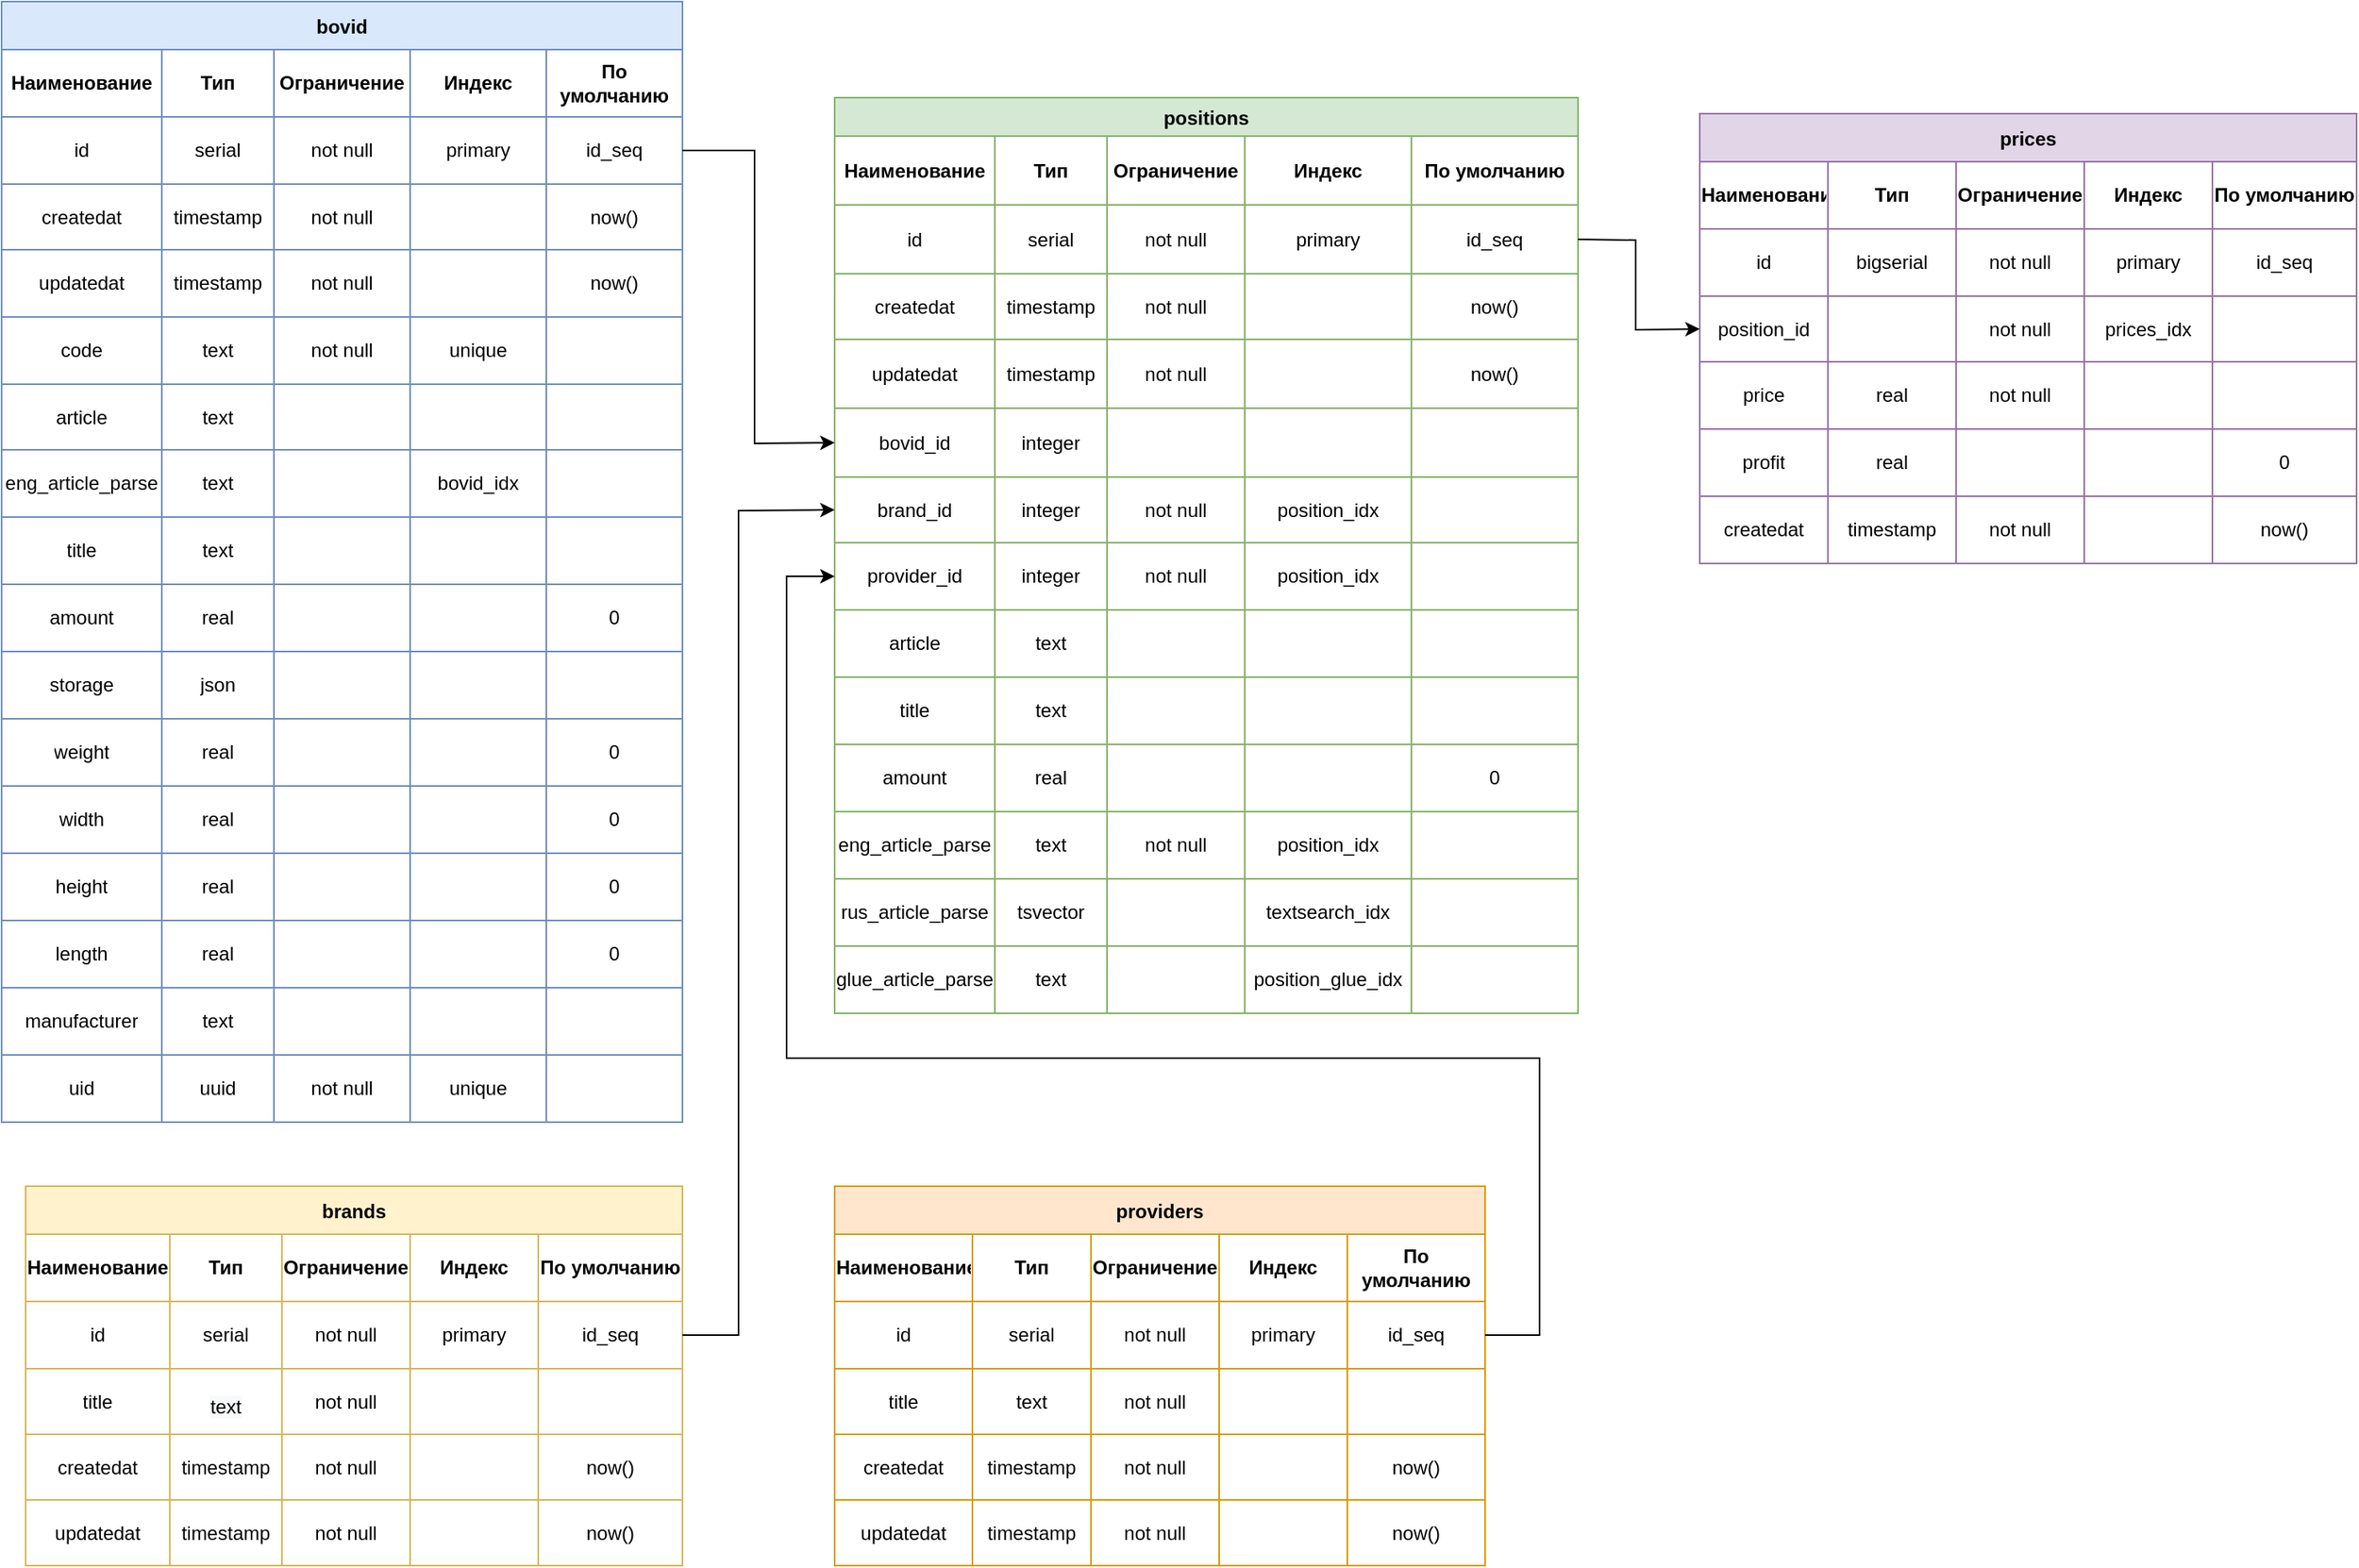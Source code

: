 <mxfile version="20.5.3" type="device" pages="2"><diagram name="Page-1" id="b520641d-4fe3-3701-9064-5fc419738815"><mxGraphModel dx="2500" dy="896" grid="1" gridSize="10" guides="1" tooltips="1" connect="1" arrows="1" fold="1" page="1" pageScale="1" pageWidth="827" pageHeight="1169" background="none" math="0" shadow="0"><root><mxCell id="0"/><mxCell id="1" parent="0"/><mxCell id="j2gWyBgLQFT8GKHmhkv3-1" value="bovid" style="shape=table;startSize=30;container=1;collapsible=0;childLayout=tableLayout;fontStyle=1;align=center;fillColor=#dae8fc;strokeColor=#6c8ebf;" parent="1" vertex="1"><mxGeometry x="-800" y="20" width="425" height="700" as="geometry"/></mxCell><mxCell id="Z8xIN7d2jB0f_NTcYD6A-1" style="shape=tableRow;horizontal=0;startSize=0;swimlaneHead=0;swimlaneBody=0;top=0;left=0;bottom=0;right=0;collapsible=0;dropTarget=0;fillColor=none;points=[[0,0.5],[1,0.5]];portConstraint=eastwest;" parent="j2gWyBgLQFT8GKHmhkv3-1" vertex="1"><mxGeometry y="30" width="425" height="42" as="geometry"/></mxCell><mxCell id="Z8xIN7d2jB0f_NTcYD6A-2" value="&lt;b&gt;Наименование&lt;/b&gt;" style="shape=partialRectangle;html=1;whiteSpace=wrap;connectable=0;fillColor=none;top=0;left=0;bottom=0;right=0;overflow=hidden;" parent="Z8xIN7d2jB0f_NTcYD6A-1" vertex="1"><mxGeometry width="100" height="42" as="geometry"><mxRectangle width="100" height="42" as="alternateBounds"/></mxGeometry></mxCell><mxCell id="Z8xIN7d2jB0f_NTcYD6A-3" value="&lt;b&gt;Тип&lt;/b&gt;" style="shape=partialRectangle;html=1;whiteSpace=wrap;connectable=0;fillColor=none;top=0;left=0;bottom=0;right=0;overflow=hidden;" parent="Z8xIN7d2jB0f_NTcYD6A-1" vertex="1"><mxGeometry x="100" width="70" height="42" as="geometry"><mxRectangle width="70" height="42" as="alternateBounds"/></mxGeometry></mxCell><mxCell id="Z8xIN7d2jB0f_NTcYD6A-4" value="&lt;b&gt;Ограничение&lt;/b&gt;" style="shape=partialRectangle;html=1;whiteSpace=wrap;connectable=0;fillColor=none;top=0;left=0;bottom=0;right=0;overflow=hidden;" parent="Z8xIN7d2jB0f_NTcYD6A-1" vertex="1"><mxGeometry x="170" width="85" height="42" as="geometry"><mxRectangle width="85" height="42" as="alternateBounds"/></mxGeometry></mxCell><mxCell id="Z8xIN7d2jB0f_NTcYD6A-5" value="&lt;b&gt;Индекс&lt;/b&gt;" style="shape=partialRectangle;html=1;whiteSpace=wrap;connectable=0;fillColor=none;top=0;left=0;bottom=0;right=0;overflow=hidden;" parent="Z8xIN7d2jB0f_NTcYD6A-1" vertex="1"><mxGeometry x="255" width="85" height="42" as="geometry"><mxRectangle width="85" height="42" as="alternateBounds"/></mxGeometry></mxCell><mxCell id="PtfwhjrSTn2c9coUKEjl-1" value="&lt;b&gt;По умолчанию&lt;/b&gt;" style="shape=partialRectangle;html=1;whiteSpace=wrap;connectable=0;fillColor=none;top=0;left=0;bottom=0;right=0;overflow=hidden;" vertex="1" parent="Z8xIN7d2jB0f_NTcYD6A-1"><mxGeometry x="340" width="85" height="42" as="geometry"><mxRectangle width="85" height="42" as="alternateBounds"/></mxGeometry></mxCell><mxCell id="j2gWyBgLQFT8GKHmhkv3-2" value="" style="shape=tableRow;horizontal=0;startSize=0;swimlaneHead=0;swimlaneBody=0;top=0;left=0;bottom=0;right=0;collapsible=0;dropTarget=0;fillColor=none;points=[[0,0.5],[1,0.5]];portConstraint=eastwest;" parent="j2gWyBgLQFT8GKHmhkv3-1" vertex="1"><mxGeometry y="72" width="425" height="42" as="geometry"/></mxCell><mxCell id="j2gWyBgLQFT8GKHmhkv3-3" value="id" style="shape=partialRectangle;html=1;whiteSpace=wrap;connectable=0;fillColor=none;top=0;left=0;bottom=0;right=0;overflow=hidden;" parent="j2gWyBgLQFT8GKHmhkv3-2" vertex="1"><mxGeometry width="100" height="42" as="geometry"><mxRectangle width="100" height="42" as="alternateBounds"/></mxGeometry></mxCell><mxCell id="j2gWyBgLQFT8GKHmhkv3-4" value="serial" style="shape=partialRectangle;html=1;whiteSpace=wrap;connectable=0;fillColor=none;top=0;left=0;bottom=0;right=0;overflow=hidden;" parent="j2gWyBgLQFT8GKHmhkv3-2" vertex="1"><mxGeometry x="100" width="70" height="42" as="geometry"><mxRectangle width="70" height="42" as="alternateBounds"/></mxGeometry></mxCell><mxCell id="j2gWyBgLQFT8GKHmhkv3-173" value="not null" style="shape=partialRectangle;html=1;whiteSpace=wrap;connectable=0;fillColor=none;top=0;left=0;bottom=0;right=0;overflow=hidden;" parent="j2gWyBgLQFT8GKHmhkv3-2" vertex="1"><mxGeometry x="170" width="85" height="42" as="geometry"><mxRectangle width="85" height="42" as="alternateBounds"/></mxGeometry></mxCell><mxCell id="wUUNjHqJh0wSZdvj8DmT-21" value="primary" style="shape=partialRectangle;html=1;whiteSpace=wrap;connectable=0;fillColor=none;top=0;left=0;bottom=0;right=0;overflow=hidden;" parent="j2gWyBgLQFT8GKHmhkv3-2" vertex="1"><mxGeometry x="255" width="85" height="42" as="geometry"><mxRectangle width="85" height="42" as="alternateBounds"/></mxGeometry></mxCell><mxCell id="PtfwhjrSTn2c9coUKEjl-2" value="id_seq" style="shape=partialRectangle;html=1;whiteSpace=wrap;connectable=0;fillColor=none;top=0;left=0;bottom=0;right=0;overflow=hidden;" vertex="1" parent="j2gWyBgLQFT8GKHmhkv3-2"><mxGeometry x="340" width="85" height="42" as="geometry"><mxRectangle width="85" height="42" as="alternateBounds"/></mxGeometry></mxCell><mxCell id="j2gWyBgLQFT8GKHmhkv3-6" value="" style="shape=tableRow;horizontal=0;startSize=0;swimlaneHead=0;swimlaneBody=0;top=0;left=0;bottom=0;right=0;collapsible=0;dropTarget=0;fillColor=none;points=[[0,0.5],[1,0.5]];portConstraint=eastwest;" parent="j2gWyBgLQFT8GKHmhkv3-1" vertex="1"><mxGeometry y="114" width="425" height="41" as="geometry"/></mxCell><mxCell id="j2gWyBgLQFT8GKHmhkv3-7" value="createdat" style="shape=partialRectangle;html=1;whiteSpace=wrap;connectable=0;fillColor=none;top=0;left=0;bottom=0;right=0;overflow=hidden;" parent="j2gWyBgLQFT8GKHmhkv3-6" vertex="1"><mxGeometry width="100" height="41" as="geometry"><mxRectangle width="100" height="41" as="alternateBounds"/></mxGeometry></mxCell><mxCell id="j2gWyBgLQFT8GKHmhkv3-8" value="timestamp" style="shape=partialRectangle;html=1;whiteSpace=wrap;connectable=0;fillColor=none;top=0;left=0;bottom=0;right=0;overflow=hidden;" parent="j2gWyBgLQFT8GKHmhkv3-6" vertex="1"><mxGeometry x="100" width="70" height="41" as="geometry"><mxRectangle width="70" height="41" as="alternateBounds"/></mxGeometry></mxCell><mxCell id="j2gWyBgLQFT8GKHmhkv3-174" value="not null" style="shape=partialRectangle;html=1;whiteSpace=wrap;connectable=0;fillColor=none;top=0;left=0;bottom=0;right=0;overflow=hidden;" parent="j2gWyBgLQFT8GKHmhkv3-6" vertex="1"><mxGeometry x="170" width="85" height="41" as="geometry"><mxRectangle width="85" height="41" as="alternateBounds"/></mxGeometry></mxCell><mxCell id="wUUNjHqJh0wSZdvj8DmT-22" style="shape=partialRectangle;html=1;whiteSpace=wrap;connectable=0;fillColor=none;top=0;left=0;bottom=0;right=0;overflow=hidden;" parent="j2gWyBgLQFT8GKHmhkv3-6" vertex="1"><mxGeometry x="255" width="85" height="41" as="geometry"><mxRectangle width="85" height="41" as="alternateBounds"/></mxGeometry></mxCell><mxCell id="PtfwhjrSTn2c9coUKEjl-3" value="now()" style="shape=partialRectangle;html=1;whiteSpace=wrap;connectable=0;fillColor=none;top=0;left=0;bottom=0;right=0;overflow=hidden;" vertex="1" parent="j2gWyBgLQFT8GKHmhkv3-6"><mxGeometry x="340" width="85" height="41" as="geometry"><mxRectangle width="85" height="41" as="alternateBounds"/></mxGeometry></mxCell><mxCell id="j2gWyBgLQFT8GKHmhkv3-10" value="" style="shape=tableRow;horizontal=0;startSize=0;swimlaneHead=0;swimlaneBody=0;top=0;left=0;bottom=0;right=0;collapsible=0;dropTarget=0;fillColor=none;points=[[0,0.5],[1,0.5]];portConstraint=eastwest;" parent="j2gWyBgLQFT8GKHmhkv3-1" vertex="1"><mxGeometry y="155" width="425" height="42" as="geometry"/></mxCell><mxCell id="j2gWyBgLQFT8GKHmhkv3-11" value="updatedat" style="shape=partialRectangle;html=1;whiteSpace=wrap;connectable=0;fillColor=none;top=0;left=0;bottom=0;right=0;overflow=hidden;" parent="j2gWyBgLQFT8GKHmhkv3-10" vertex="1"><mxGeometry width="100" height="42" as="geometry"><mxRectangle width="100" height="42" as="alternateBounds"/></mxGeometry></mxCell><mxCell id="j2gWyBgLQFT8GKHmhkv3-12" value="timestamp" style="shape=partialRectangle;html=1;whiteSpace=wrap;connectable=0;fillColor=none;top=0;left=0;bottom=0;right=0;overflow=hidden;" parent="j2gWyBgLQFT8GKHmhkv3-10" vertex="1"><mxGeometry x="100" width="70" height="42" as="geometry"><mxRectangle width="70" height="42" as="alternateBounds"/></mxGeometry></mxCell><mxCell id="j2gWyBgLQFT8GKHmhkv3-175" value="not null" style="shape=partialRectangle;html=1;whiteSpace=wrap;connectable=0;fillColor=none;top=0;left=0;bottom=0;right=0;overflow=hidden;" parent="j2gWyBgLQFT8GKHmhkv3-10" vertex="1"><mxGeometry x="170" width="85" height="42" as="geometry"><mxRectangle width="85" height="42" as="alternateBounds"/></mxGeometry></mxCell><mxCell id="wUUNjHqJh0wSZdvj8DmT-23" style="shape=partialRectangle;html=1;whiteSpace=wrap;connectable=0;fillColor=none;top=0;left=0;bottom=0;right=0;overflow=hidden;" parent="j2gWyBgLQFT8GKHmhkv3-10" vertex="1"><mxGeometry x="255" width="85" height="42" as="geometry"><mxRectangle width="85" height="42" as="alternateBounds"/></mxGeometry></mxCell><mxCell id="PtfwhjrSTn2c9coUKEjl-4" value="now()" style="shape=partialRectangle;html=1;whiteSpace=wrap;connectable=0;fillColor=none;top=0;left=0;bottom=0;right=0;overflow=hidden;" vertex="1" parent="j2gWyBgLQFT8GKHmhkv3-10"><mxGeometry x="340" width="85" height="42" as="geometry"><mxRectangle width="85" height="42" as="alternateBounds"/></mxGeometry></mxCell><mxCell id="j2gWyBgLQFT8GKHmhkv3-33" style="shape=tableRow;horizontal=0;startSize=0;swimlaneHead=0;swimlaneBody=0;top=0;left=0;bottom=0;right=0;collapsible=0;dropTarget=0;fillColor=none;points=[[0,0.5],[1,0.5]];portConstraint=eastwest;" parent="j2gWyBgLQFT8GKHmhkv3-1" vertex="1"><mxGeometry y="197" width="425" height="42" as="geometry"/></mxCell><mxCell id="j2gWyBgLQFT8GKHmhkv3-34" value="code" style="shape=partialRectangle;html=1;whiteSpace=wrap;connectable=0;fillColor=none;top=0;left=0;bottom=0;right=0;overflow=hidden;" parent="j2gWyBgLQFT8GKHmhkv3-33" vertex="1"><mxGeometry width="100" height="42" as="geometry"><mxRectangle width="100" height="42" as="alternateBounds"/></mxGeometry></mxCell><mxCell id="j2gWyBgLQFT8GKHmhkv3-35" value="text" style="shape=partialRectangle;html=1;whiteSpace=wrap;connectable=0;fillColor=none;top=0;left=0;bottom=0;right=0;overflow=hidden;" parent="j2gWyBgLQFT8GKHmhkv3-33" vertex="1"><mxGeometry x="100" width="70" height="42" as="geometry"><mxRectangle width="70" height="42" as="alternateBounds"/></mxGeometry></mxCell><mxCell id="j2gWyBgLQFT8GKHmhkv3-176" value="not null" style="shape=partialRectangle;html=1;whiteSpace=wrap;connectable=0;fillColor=none;top=0;left=0;bottom=0;right=0;overflow=hidden;" parent="j2gWyBgLQFT8GKHmhkv3-33" vertex="1"><mxGeometry x="170" width="85" height="42" as="geometry"><mxRectangle width="85" height="42" as="alternateBounds"/></mxGeometry></mxCell><mxCell id="wUUNjHqJh0wSZdvj8DmT-24" value="unique" style="shape=partialRectangle;html=1;whiteSpace=wrap;connectable=0;fillColor=none;top=0;left=0;bottom=0;right=0;overflow=hidden;" parent="j2gWyBgLQFT8GKHmhkv3-33" vertex="1"><mxGeometry x="255" width="85" height="42" as="geometry"><mxRectangle width="85" height="42" as="alternateBounds"/></mxGeometry></mxCell><mxCell id="PtfwhjrSTn2c9coUKEjl-5" style="shape=partialRectangle;html=1;whiteSpace=wrap;connectable=0;fillColor=none;top=0;left=0;bottom=0;right=0;overflow=hidden;" vertex="1" parent="j2gWyBgLQFT8GKHmhkv3-33"><mxGeometry x="340" width="85" height="42" as="geometry"><mxRectangle width="85" height="42" as="alternateBounds"/></mxGeometry></mxCell><mxCell id="j2gWyBgLQFT8GKHmhkv3-50" style="shape=tableRow;horizontal=0;startSize=0;swimlaneHead=0;swimlaneBody=0;top=0;left=0;bottom=0;right=0;collapsible=0;dropTarget=0;fillColor=none;points=[[0,0.5],[1,0.5]];portConstraint=eastwest;" parent="j2gWyBgLQFT8GKHmhkv3-1" vertex="1"><mxGeometry y="239" width="425" height="41" as="geometry"/></mxCell><mxCell id="j2gWyBgLQFT8GKHmhkv3-51" value="article" style="shape=partialRectangle;html=1;whiteSpace=wrap;connectable=0;fillColor=none;top=0;left=0;bottom=0;right=0;overflow=hidden;" parent="j2gWyBgLQFT8GKHmhkv3-50" vertex="1"><mxGeometry width="100" height="41" as="geometry"><mxRectangle width="100" height="41" as="alternateBounds"/></mxGeometry></mxCell><mxCell id="j2gWyBgLQFT8GKHmhkv3-52" value="text" style="shape=partialRectangle;html=1;whiteSpace=wrap;connectable=0;fillColor=none;top=0;left=0;bottom=0;right=0;overflow=hidden;" parent="j2gWyBgLQFT8GKHmhkv3-50" vertex="1"><mxGeometry x="100" width="70" height="41" as="geometry"><mxRectangle width="70" height="41" as="alternateBounds"/></mxGeometry></mxCell><mxCell id="j2gWyBgLQFT8GKHmhkv3-177" style="shape=partialRectangle;html=1;whiteSpace=wrap;connectable=0;fillColor=none;top=0;left=0;bottom=0;right=0;overflow=hidden;" parent="j2gWyBgLQFT8GKHmhkv3-50" vertex="1"><mxGeometry x="170" width="85" height="41" as="geometry"><mxRectangle width="85" height="41" as="alternateBounds"/></mxGeometry></mxCell><mxCell id="wUUNjHqJh0wSZdvj8DmT-25" style="shape=partialRectangle;html=1;whiteSpace=wrap;connectable=0;fillColor=none;top=0;left=0;bottom=0;right=0;overflow=hidden;" parent="j2gWyBgLQFT8GKHmhkv3-50" vertex="1"><mxGeometry x="255" width="85" height="41" as="geometry"><mxRectangle width="85" height="41" as="alternateBounds"/></mxGeometry></mxCell><mxCell id="PtfwhjrSTn2c9coUKEjl-6" style="shape=partialRectangle;html=1;whiteSpace=wrap;connectable=0;fillColor=none;top=0;left=0;bottom=0;right=0;overflow=hidden;" vertex="1" parent="j2gWyBgLQFT8GKHmhkv3-50"><mxGeometry x="340" width="85" height="41" as="geometry"><mxRectangle width="85" height="41" as="alternateBounds"/></mxGeometry></mxCell><mxCell id="j2gWyBgLQFT8GKHmhkv3-53" style="shape=tableRow;horizontal=0;startSize=0;swimlaneHead=0;swimlaneBody=0;top=0;left=0;bottom=0;right=0;collapsible=0;dropTarget=0;fillColor=none;points=[[0,0.5],[1,0.5]];portConstraint=eastwest;" parent="j2gWyBgLQFT8GKHmhkv3-1" vertex="1"><mxGeometry y="280" width="425" height="42" as="geometry"/></mxCell><mxCell id="j2gWyBgLQFT8GKHmhkv3-54" value="eng_article_parse" style="shape=partialRectangle;html=1;whiteSpace=wrap;connectable=0;fillColor=none;top=0;left=0;bottom=0;right=0;overflow=hidden;" parent="j2gWyBgLQFT8GKHmhkv3-53" vertex="1"><mxGeometry width="100" height="42" as="geometry"><mxRectangle width="100" height="42" as="alternateBounds"/></mxGeometry></mxCell><mxCell id="j2gWyBgLQFT8GKHmhkv3-55" value="text" style="shape=partialRectangle;html=1;whiteSpace=wrap;connectable=0;fillColor=none;top=0;left=0;bottom=0;right=0;overflow=hidden;" parent="j2gWyBgLQFT8GKHmhkv3-53" vertex="1"><mxGeometry x="100" width="70" height="42" as="geometry"><mxRectangle width="70" height="42" as="alternateBounds"/></mxGeometry></mxCell><mxCell id="j2gWyBgLQFT8GKHmhkv3-178" style="shape=partialRectangle;html=1;whiteSpace=wrap;connectable=0;fillColor=none;top=0;left=0;bottom=0;right=0;overflow=hidden;" parent="j2gWyBgLQFT8GKHmhkv3-53" vertex="1"><mxGeometry x="170" width="85" height="42" as="geometry"><mxRectangle width="85" height="42" as="alternateBounds"/></mxGeometry></mxCell><mxCell id="wUUNjHqJh0wSZdvj8DmT-26" value="bovid_idx" style="shape=partialRectangle;html=1;whiteSpace=wrap;connectable=0;fillColor=none;top=0;left=0;bottom=0;right=0;overflow=hidden;" parent="j2gWyBgLQFT8GKHmhkv3-53" vertex="1"><mxGeometry x="255" width="85" height="42" as="geometry"><mxRectangle width="85" height="42" as="alternateBounds"/></mxGeometry></mxCell><mxCell id="PtfwhjrSTn2c9coUKEjl-7" style="shape=partialRectangle;html=1;whiteSpace=wrap;connectable=0;fillColor=none;top=0;left=0;bottom=0;right=0;overflow=hidden;" vertex="1" parent="j2gWyBgLQFT8GKHmhkv3-53"><mxGeometry x="340" width="85" height="42" as="geometry"><mxRectangle width="85" height="42" as="alternateBounds"/></mxGeometry></mxCell><mxCell id="j2gWyBgLQFT8GKHmhkv3-144" style="shape=tableRow;horizontal=0;startSize=0;swimlaneHead=0;swimlaneBody=0;top=0;left=0;bottom=0;right=0;collapsible=0;dropTarget=0;fillColor=none;points=[[0,0.5],[1,0.5]];portConstraint=eastwest;" parent="j2gWyBgLQFT8GKHmhkv3-1" vertex="1"><mxGeometry y="322" width="425" height="42" as="geometry"/></mxCell><mxCell id="j2gWyBgLQFT8GKHmhkv3-145" value="title" style="shape=partialRectangle;html=1;whiteSpace=wrap;connectable=0;fillColor=none;top=0;left=0;bottom=0;right=0;overflow=hidden;" parent="j2gWyBgLQFT8GKHmhkv3-144" vertex="1"><mxGeometry width="100" height="42" as="geometry"><mxRectangle width="100" height="42" as="alternateBounds"/></mxGeometry></mxCell><mxCell id="j2gWyBgLQFT8GKHmhkv3-146" value="text" style="shape=partialRectangle;html=1;whiteSpace=wrap;connectable=0;fillColor=none;top=0;left=0;bottom=0;right=0;overflow=hidden;" parent="j2gWyBgLQFT8GKHmhkv3-144" vertex="1"><mxGeometry x="100" width="70" height="42" as="geometry"><mxRectangle width="70" height="42" as="alternateBounds"/></mxGeometry></mxCell><mxCell id="j2gWyBgLQFT8GKHmhkv3-179" style="shape=partialRectangle;html=1;whiteSpace=wrap;connectable=0;fillColor=none;top=0;left=0;bottom=0;right=0;overflow=hidden;" parent="j2gWyBgLQFT8GKHmhkv3-144" vertex="1"><mxGeometry x="170" width="85" height="42" as="geometry"><mxRectangle width="85" height="42" as="alternateBounds"/></mxGeometry></mxCell><mxCell id="wUUNjHqJh0wSZdvj8DmT-27" style="shape=partialRectangle;html=1;whiteSpace=wrap;connectable=0;fillColor=none;top=0;left=0;bottom=0;right=0;overflow=hidden;" parent="j2gWyBgLQFT8GKHmhkv3-144" vertex="1"><mxGeometry x="255" width="85" height="42" as="geometry"><mxRectangle width="85" height="42" as="alternateBounds"/></mxGeometry></mxCell><mxCell id="PtfwhjrSTn2c9coUKEjl-8" style="shape=partialRectangle;html=1;whiteSpace=wrap;connectable=0;fillColor=none;top=0;left=0;bottom=0;right=0;overflow=hidden;" vertex="1" parent="j2gWyBgLQFT8GKHmhkv3-144"><mxGeometry x="340" width="85" height="42" as="geometry"><mxRectangle width="85" height="42" as="alternateBounds"/></mxGeometry></mxCell><mxCell id="j2gWyBgLQFT8GKHmhkv3-212" style="shape=tableRow;horizontal=0;startSize=0;swimlaneHead=0;swimlaneBody=0;top=0;left=0;bottom=0;right=0;collapsible=0;dropTarget=0;fillColor=none;points=[[0,0.5],[1,0.5]];portConstraint=eastwest;" parent="j2gWyBgLQFT8GKHmhkv3-1" vertex="1"><mxGeometry y="364" width="425" height="42" as="geometry"/></mxCell><mxCell id="j2gWyBgLQFT8GKHmhkv3-213" value="amount" style="shape=partialRectangle;html=1;whiteSpace=wrap;connectable=0;fillColor=none;top=0;left=0;bottom=0;right=0;overflow=hidden;" parent="j2gWyBgLQFT8GKHmhkv3-212" vertex="1"><mxGeometry width="100" height="42" as="geometry"><mxRectangle width="100" height="42" as="alternateBounds"/></mxGeometry></mxCell><mxCell id="j2gWyBgLQFT8GKHmhkv3-214" value="real" style="shape=partialRectangle;html=1;whiteSpace=wrap;connectable=0;fillColor=none;top=0;left=0;bottom=0;right=0;overflow=hidden;" parent="j2gWyBgLQFT8GKHmhkv3-212" vertex="1"><mxGeometry x="100" width="70" height="42" as="geometry"><mxRectangle width="70" height="42" as="alternateBounds"/></mxGeometry></mxCell><mxCell id="j2gWyBgLQFT8GKHmhkv3-215" value="" style="shape=partialRectangle;html=1;whiteSpace=wrap;connectable=0;fillColor=none;top=0;left=0;bottom=0;right=0;overflow=hidden;" parent="j2gWyBgLQFT8GKHmhkv3-212" vertex="1"><mxGeometry x="170" width="85" height="42" as="geometry"><mxRectangle width="85" height="42" as="alternateBounds"/></mxGeometry></mxCell><mxCell id="wUUNjHqJh0wSZdvj8DmT-28" style="shape=partialRectangle;html=1;whiteSpace=wrap;connectable=0;fillColor=none;top=0;left=0;bottom=0;right=0;overflow=hidden;" parent="j2gWyBgLQFT8GKHmhkv3-212" vertex="1"><mxGeometry x="255" width="85" height="42" as="geometry"><mxRectangle width="85" height="42" as="alternateBounds"/></mxGeometry></mxCell><mxCell id="PtfwhjrSTn2c9coUKEjl-9" value="0" style="shape=partialRectangle;html=1;whiteSpace=wrap;connectable=0;fillColor=none;top=0;left=0;bottom=0;right=0;overflow=hidden;" vertex="1" parent="j2gWyBgLQFT8GKHmhkv3-212"><mxGeometry x="340" width="85" height="42" as="geometry"><mxRectangle width="85" height="42" as="alternateBounds"/></mxGeometry></mxCell><mxCell id="j2gWyBgLQFT8GKHmhkv3-216" style="shape=tableRow;horizontal=0;startSize=0;swimlaneHead=0;swimlaneBody=0;top=0;left=0;bottom=0;right=0;collapsible=0;dropTarget=0;fillColor=none;points=[[0,0.5],[1,0.5]];portConstraint=eastwest;" parent="j2gWyBgLQFT8GKHmhkv3-1" vertex="1"><mxGeometry y="406" width="425" height="42" as="geometry"/></mxCell><mxCell id="j2gWyBgLQFT8GKHmhkv3-217" value="storage" style="shape=partialRectangle;html=1;whiteSpace=wrap;connectable=0;fillColor=none;top=0;left=0;bottom=0;right=0;overflow=hidden;" parent="j2gWyBgLQFT8GKHmhkv3-216" vertex="1"><mxGeometry width="100" height="42" as="geometry"><mxRectangle width="100" height="42" as="alternateBounds"/></mxGeometry></mxCell><mxCell id="j2gWyBgLQFT8GKHmhkv3-218" value="json" style="shape=partialRectangle;html=1;whiteSpace=wrap;connectable=0;fillColor=none;top=0;left=0;bottom=0;right=0;overflow=hidden;" parent="j2gWyBgLQFT8GKHmhkv3-216" vertex="1"><mxGeometry x="100" width="70" height="42" as="geometry"><mxRectangle width="70" height="42" as="alternateBounds"/></mxGeometry></mxCell><mxCell id="j2gWyBgLQFT8GKHmhkv3-219" value="" style="shape=partialRectangle;html=1;whiteSpace=wrap;connectable=0;fillColor=none;top=0;left=0;bottom=0;right=0;overflow=hidden;" parent="j2gWyBgLQFT8GKHmhkv3-216" vertex="1"><mxGeometry x="170" width="85" height="42" as="geometry"><mxRectangle width="85" height="42" as="alternateBounds"/></mxGeometry></mxCell><mxCell id="wUUNjHqJh0wSZdvj8DmT-29" style="shape=partialRectangle;html=1;whiteSpace=wrap;connectable=0;fillColor=none;top=0;left=0;bottom=0;right=0;overflow=hidden;" parent="j2gWyBgLQFT8GKHmhkv3-216" vertex="1"><mxGeometry x="255" width="85" height="42" as="geometry"><mxRectangle width="85" height="42" as="alternateBounds"/></mxGeometry></mxCell><mxCell id="PtfwhjrSTn2c9coUKEjl-10" style="shape=partialRectangle;html=1;whiteSpace=wrap;connectable=0;fillColor=none;top=0;left=0;bottom=0;right=0;overflow=hidden;" vertex="1" parent="j2gWyBgLQFT8GKHmhkv3-216"><mxGeometry x="340" width="85" height="42" as="geometry"><mxRectangle width="85" height="42" as="alternateBounds"/></mxGeometry></mxCell><mxCell id="wUUNjHqJh0wSZdvj8DmT-1" style="shape=tableRow;horizontal=0;startSize=0;swimlaneHead=0;swimlaneBody=0;top=0;left=0;bottom=0;right=0;collapsible=0;dropTarget=0;fillColor=none;points=[[0,0.5],[1,0.5]];portConstraint=eastwest;" parent="j2gWyBgLQFT8GKHmhkv3-1" vertex="1"><mxGeometry y="448" width="425" height="42" as="geometry"/></mxCell><mxCell id="wUUNjHqJh0wSZdvj8DmT-2" value="weight" style="shape=partialRectangle;html=1;whiteSpace=wrap;connectable=0;fillColor=none;top=0;left=0;bottom=0;right=0;overflow=hidden;" parent="wUUNjHqJh0wSZdvj8DmT-1" vertex="1"><mxGeometry width="100" height="42" as="geometry"><mxRectangle width="100" height="42" as="alternateBounds"/></mxGeometry></mxCell><mxCell id="wUUNjHqJh0wSZdvj8DmT-3" value="real" style="shape=partialRectangle;html=1;whiteSpace=wrap;connectable=0;fillColor=none;top=0;left=0;bottom=0;right=0;overflow=hidden;" parent="wUUNjHqJh0wSZdvj8DmT-1" vertex="1"><mxGeometry x="100" width="70" height="42" as="geometry"><mxRectangle width="70" height="42" as="alternateBounds"/></mxGeometry></mxCell><mxCell id="wUUNjHqJh0wSZdvj8DmT-4" style="shape=partialRectangle;html=1;whiteSpace=wrap;connectable=0;fillColor=none;top=0;left=0;bottom=0;right=0;overflow=hidden;" parent="wUUNjHqJh0wSZdvj8DmT-1" vertex="1"><mxGeometry x="170" width="85" height="42" as="geometry"><mxRectangle width="85" height="42" as="alternateBounds"/></mxGeometry></mxCell><mxCell id="wUUNjHqJh0wSZdvj8DmT-30" style="shape=partialRectangle;html=1;whiteSpace=wrap;connectable=0;fillColor=none;top=0;left=0;bottom=0;right=0;overflow=hidden;" parent="wUUNjHqJh0wSZdvj8DmT-1" vertex="1"><mxGeometry x="255" width="85" height="42" as="geometry"><mxRectangle width="85" height="42" as="alternateBounds"/></mxGeometry></mxCell><mxCell id="PtfwhjrSTn2c9coUKEjl-11" value="0" style="shape=partialRectangle;html=1;whiteSpace=wrap;connectable=0;fillColor=none;top=0;left=0;bottom=0;right=0;overflow=hidden;" vertex="1" parent="wUUNjHqJh0wSZdvj8DmT-1"><mxGeometry x="340" width="85" height="42" as="geometry"><mxRectangle width="85" height="42" as="alternateBounds"/></mxGeometry></mxCell><mxCell id="wUUNjHqJh0wSZdvj8DmT-5" style="shape=tableRow;horizontal=0;startSize=0;swimlaneHead=0;swimlaneBody=0;top=0;left=0;bottom=0;right=0;collapsible=0;dropTarget=0;fillColor=none;points=[[0,0.5],[1,0.5]];portConstraint=eastwest;" parent="j2gWyBgLQFT8GKHmhkv3-1" vertex="1"><mxGeometry y="490" width="425" height="42" as="geometry"/></mxCell><mxCell id="wUUNjHqJh0wSZdvj8DmT-6" value="width" style="shape=partialRectangle;html=1;whiteSpace=wrap;connectable=0;fillColor=none;top=0;left=0;bottom=0;right=0;overflow=hidden;" parent="wUUNjHqJh0wSZdvj8DmT-5" vertex="1"><mxGeometry width="100" height="42" as="geometry"><mxRectangle width="100" height="42" as="alternateBounds"/></mxGeometry></mxCell><mxCell id="wUUNjHqJh0wSZdvj8DmT-7" value="real" style="shape=partialRectangle;html=1;whiteSpace=wrap;connectable=0;fillColor=none;top=0;left=0;bottom=0;right=0;overflow=hidden;" parent="wUUNjHqJh0wSZdvj8DmT-5" vertex="1"><mxGeometry x="100" width="70" height="42" as="geometry"><mxRectangle width="70" height="42" as="alternateBounds"/></mxGeometry></mxCell><mxCell id="wUUNjHqJh0wSZdvj8DmT-8" style="shape=partialRectangle;html=1;whiteSpace=wrap;connectable=0;fillColor=none;top=0;left=0;bottom=0;right=0;overflow=hidden;" parent="wUUNjHqJh0wSZdvj8DmT-5" vertex="1"><mxGeometry x="170" width="85" height="42" as="geometry"><mxRectangle width="85" height="42" as="alternateBounds"/></mxGeometry></mxCell><mxCell id="wUUNjHqJh0wSZdvj8DmT-31" style="shape=partialRectangle;html=1;whiteSpace=wrap;connectable=0;fillColor=none;top=0;left=0;bottom=0;right=0;overflow=hidden;" parent="wUUNjHqJh0wSZdvj8DmT-5" vertex="1"><mxGeometry x="255" width="85" height="42" as="geometry"><mxRectangle width="85" height="42" as="alternateBounds"/></mxGeometry></mxCell><mxCell id="PtfwhjrSTn2c9coUKEjl-12" value="0" style="shape=partialRectangle;html=1;whiteSpace=wrap;connectable=0;fillColor=none;top=0;left=0;bottom=0;right=0;overflow=hidden;" vertex="1" parent="wUUNjHqJh0wSZdvj8DmT-5"><mxGeometry x="340" width="85" height="42" as="geometry"><mxRectangle width="85" height="42" as="alternateBounds"/></mxGeometry></mxCell><mxCell id="wUUNjHqJh0wSZdvj8DmT-9" style="shape=tableRow;horizontal=0;startSize=0;swimlaneHead=0;swimlaneBody=0;top=0;left=0;bottom=0;right=0;collapsible=0;dropTarget=0;fillColor=none;points=[[0,0.5],[1,0.5]];portConstraint=eastwest;" parent="j2gWyBgLQFT8GKHmhkv3-1" vertex="1"><mxGeometry y="532" width="425" height="42" as="geometry"/></mxCell><mxCell id="wUUNjHqJh0wSZdvj8DmT-10" value="height" style="shape=partialRectangle;html=1;whiteSpace=wrap;connectable=0;fillColor=none;top=0;left=0;bottom=0;right=0;overflow=hidden;" parent="wUUNjHqJh0wSZdvj8DmT-9" vertex="1"><mxGeometry width="100" height="42" as="geometry"><mxRectangle width="100" height="42" as="alternateBounds"/></mxGeometry></mxCell><mxCell id="wUUNjHqJh0wSZdvj8DmT-11" value="real" style="shape=partialRectangle;html=1;whiteSpace=wrap;connectable=0;fillColor=none;top=0;left=0;bottom=0;right=0;overflow=hidden;" parent="wUUNjHqJh0wSZdvj8DmT-9" vertex="1"><mxGeometry x="100" width="70" height="42" as="geometry"><mxRectangle width="70" height="42" as="alternateBounds"/></mxGeometry></mxCell><mxCell id="wUUNjHqJh0wSZdvj8DmT-12" style="shape=partialRectangle;html=1;whiteSpace=wrap;connectable=0;fillColor=none;top=0;left=0;bottom=0;right=0;overflow=hidden;" parent="wUUNjHqJh0wSZdvj8DmT-9" vertex="1"><mxGeometry x="170" width="85" height="42" as="geometry"><mxRectangle width="85" height="42" as="alternateBounds"/></mxGeometry></mxCell><mxCell id="wUUNjHqJh0wSZdvj8DmT-32" style="shape=partialRectangle;html=1;whiteSpace=wrap;connectable=0;fillColor=none;top=0;left=0;bottom=0;right=0;overflow=hidden;" parent="wUUNjHqJh0wSZdvj8DmT-9" vertex="1"><mxGeometry x="255" width="85" height="42" as="geometry"><mxRectangle width="85" height="42" as="alternateBounds"/></mxGeometry></mxCell><mxCell id="PtfwhjrSTn2c9coUKEjl-13" value="0" style="shape=partialRectangle;html=1;whiteSpace=wrap;connectable=0;fillColor=none;top=0;left=0;bottom=0;right=0;overflow=hidden;" vertex="1" parent="wUUNjHqJh0wSZdvj8DmT-9"><mxGeometry x="340" width="85" height="42" as="geometry"><mxRectangle width="85" height="42" as="alternateBounds"/></mxGeometry></mxCell><mxCell id="wUUNjHqJh0wSZdvj8DmT-13" style="shape=tableRow;horizontal=0;startSize=0;swimlaneHead=0;swimlaneBody=0;top=0;left=0;bottom=0;right=0;collapsible=0;dropTarget=0;fillColor=none;points=[[0,0.5],[1,0.5]];portConstraint=eastwest;" parent="j2gWyBgLQFT8GKHmhkv3-1" vertex="1"><mxGeometry y="574" width="425" height="42" as="geometry"/></mxCell><mxCell id="wUUNjHqJh0wSZdvj8DmT-14" value="length" style="shape=partialRectangle;html=1;whiteSpace=wrap;connectable=0;fillColor=none;top=0;left=0;bottom=0;right=0;overflow=hidden;" parent="wUUNjHqJh0wSZdvj8DmT-13" vertex="1"><mxGeometry width="100" height="42" as="geometry"><mxRectangle width="100" height="42" as="alternateBounds"/></mxGeometry></mxCell><mxCell id="wUUNjHqJh0wSZdvj8DmT-15" value="real" style="shape=partialRectangle;html=1;whiteSpace=wrap;connectable=0;fillColor=none;top=0;left=0;bottom=0;right=0;overflow=hidden;" parent="wUUNjHqJh0wSZdvj8DmT-13" vertex="1"><mxGeometry x="100" width="70" height="42" as="geometry"><mxRectangle width="70" height="42" as="alternateBounds"/></mxGeometry></mxCell><mxCell id="wUUNjHqJh0wSZdvj8DmT-16" style="shape=partialRectangle;html=1;whiteSpace=wrap;connectable=0;fillColor=none;top=0;left=0;bottom=0;right=0;overflow=hidden;" parent="wUUNjHqJh0wSZdvj8DmT-13" vertex="1"><mxGeometry x="170" width="85" height="42" as="geometry"><mxRectangle width="85" height="42" as="alternateBounds"/></mxGeometry></mxCell><mxCell id="wUUNjHqJh0wSZdvj8DmT-33" style="shape=partialRectangle;html=1;whiteSpace=wrap;connectable=0;fillColor=none;top=0;left=0;bottom=0;right=0;overflow=hidden;" parent="wUUNjHqJh0wSZdvj8DmT-13" vertex="1"><mxGeometry x="255" width="85" height="42" as="geometry"><mxRectangle width="85" height="42" as="alternateBounds"/></mxGeometry></mxCell><mxCell id="PtfwhjrSTn2c9coUKEjl-14" value="0" style="shape=partialRectangle;html=1;whiteSpace=wrap;connectable=0;fillColor=none;top=0;left=0;bottom=0;right=0;overflow=hidden;" vertex="1" parent="wUUNjHqJh0wSZdvj8DmT-13"><mxGeometry x="340" width="85" height="42" as="geometry"><mxRectangle width="85" height="42" as="alternateBounds"/></mxGeometry></mxCell><mxCell id="wUUNjHqJh0wSZdvj8DmT-17" style="shape=tableRow;horizontal=0;startSize=0;swimlaneHead=0;swimlaneBody=0;top=0;left=0;bottom=0;right=0;collapsible=0;dropTarget=0;fillColor=none;points=[[0,0.5],[1,0.5]];portConstraint=eastwest;" parent="j2gWyBgLQFT8GKHmhkv3-1" vertex="1"><mxGeometry y="616" width="425" height="42" as="geometry"/></mxCell><mxCell id="wUUNjHqJh0wSZdvj8DmT-18" value="manufacturer" style="shape=partialRectangle;html=1;whiteSpace=wrap;connectable=0;fillColor=none;top=0;left=0;bottom=0;right=0;overflow=hidden;" parent="wUUNjHqJh0wSZdvj8DmT-17" vertex="1"><mxGeometry width="100" height="42" as="geometry"><mxRectangle width="100" height="42" as="alternateBounds"/></mxGeometry></mxCell><mxCell id="wUUNjHqJh0wSZdvj8DmT-19" value="text" style="shape=partialRectangle;html=1;whiteSpace=wrap;connectable=0;fillColor=none;top=0;left=0;bottom=0;right=0;overflow=hidden;" parent="wUUNjHqJh0wSZdvj8DmT-17" vertex="1"><mxGeometry x="100" width="70" height="42" as="geometry"><mxRectangle width="70" height="42" as="alternateBounds"/></mxGeometry></mxCell><mxCell id="wUUNjHqJh0wSZdvj8DmT-20" style="shape=partialRectangle;html=1;whiteSpace=wrap;connectable=0;fillColor=none;top=0;left=0;bottom=0;right=0;overflow=hidden;" parent="wUUNjHqJh0wSZdvj8DmT-17" vertex="1"><mxGeometry x="170" width="85" height="42" as="geometry"><mxRectangle width="85" height="42" as="alternateBounds"/></mxGeometry></mxCell><mxCell id="wUUNjHqJh0wSZdvj8DmT-34" style="shape=partialRectangle;html=1;whiteSpace=wrap;connectable=0;fillColor=none;top=0;left=0;bottom=0;right=0;overflow=hidden;" parent="wUUNjHqJh0wSZdvj8DmT-17" vertex="1"><mxGeometry x="255" width="85" height="42" as="geometry"><mxRectangle width="85" height="42" as="alternateBounds"/></mxGeometry></mxCell><mxCell id="PtfwhjrSTn2c9coUKEjl-15" style="shape=partialRectangle;html=1;whiteSpace=wrap;connectable=0;fillColor=none;top=0;left=0;bottom=0;right=0;overflow=hidden;" vertex="1" parent="wUUNjHqJh0wSZdvj8DmT-17"><mxGeometry x="340" width="85" height="42" as="geometry"><mxRectangle width="85" height="42" as="alternateBounds"/></mxGeometry></mxCell><mxCell id="bFum0cJVgE_Vph0hlkc9-1" style="shape=tableRow;horizontal=0;startSize=0;swimlaneHead=0;swimlaneBody=0;top=0;left=0;bottom=0;right=0;collapsible=0;dropTarget=0;fillColor=none;points=[[0,0.5],[1,0.5]];portConstraint=eastwest;" parent="j2gWyBgLQFT8GKHmhkv3-1" vertex="1"><mxGeometry y="658" width="425" height="42" as="geometry"/></mxCell><mxCell id="bFum0cJVgE_Vph0hlkc9-2" value="uid" style="shape=partialRectangle;html=1;whiteSpace=wrap;connectable=0;fillColor=none;top=0;left=0;bottom=0;right=0;overflow=hidden;" parent="bFum0cJVgE_Vph0hlkc9-1" vertex="1"><mxGeometry width="100" height="42" as="geometry"><mxRectangle width="100" height="42" as="alternateBounds"/></mxGeometry></mxCell><mxCell id="bFum0cJVgE_Vph0hlkc9-3" value="uuid" style="shape=partialRectangle;html=1;whiteSpace=wrap;connectable=0;fillColor=none;top=0;left=0;bottom=0;right=0;overflow=hidden;" parent="bFum0cJVgE_Vph0hlkc9-1" vertex="1"><mxGeometry x="100" width="70" height="42" as="geometry"><mxRectangle width="70" height="42" as="alternateBounds"/></mxGeometry></mxCell><mxCell id="bFum0cJVgE_Vph0hlkc9-4" value="not null" style="shape=partialRectangle;html=1;whiteSpace=wrap;connectable=0;fillColor=none;top=0;left=0;bottom=0;right=0;overflow=hidden;" parent="bFum0cJVgE_Vph0hlkc9-1" vertex="1"><mxGeometry x="170" width="85" height="42" as="geometry"><mxRectangle width="85" height="42" as="alternateBounds"/></mxGeometry></mxCell><mxCell id="bFum0cJVgE_Vph0hlkc9-5" value="unique" style="shape=partialRectangle;html=1;whiteSpace=wrap;connectable=0;fillColor=none;top=0;left=0;bottom=0;right=0;overflow=hidden;" parent="bFum0cJVgE_Vph0hlkc9-1" vertex="1"><mxGeometry x="255" width="85" height="42" as="geometry"><mxRectangle width="85" height="42" as="alternateBounds"/></mxGeometry></mxCell><mxCell id="PtfwhjrSTn2c9coUKEjl-16" style="shape=partialRectangle;html=1;whiteSpace=wrap;connectable=0;fillColor=none;top=0;left=0;bottom=0;right=0;overflow=hidden;" vertex="1" parent="bFum0cJVgE_Vph0hlkc9-1"><mxGeometry x="340" width="85" height="42" as="geometry"><mxRectangle width="85" height="42" as="alternateBounds"/></mxGeometry></mxCell><mxCell id="j2gWyBgLQFT8GKHmhkv3-37" value="positions" style="shape=table;startSize=24;container=1;collapsible=0;childLayout=tableLayout;fontStyle=1;align=center;fillColor=#d5e8d4;strokeColor=#82b366;" parent="1" vertex="1"><mxGeometry x="-280" y="80" width="464" height="572" as="geometry"/></mxCell><mxCell id="Z8xIN7d2jB0f_NTcYD6A-6" style="shape=tableRow;horizontal=0;startSize=0;swimlaneHead=0;swimlaneBody=0;top=0;left=0;bottom=0;right=0;collapsible=0;dropTarget=0;fillColor=none;points=[[0,0.5],[1,0.5]];portConstraint=eastwest;" parent="j2gWyBgLQFT8GKHmhkv3-37" vertex="1"><mxGeometry y="24" width="464" height="43" as="geometry"/></mxCell><mxCell id="Z8xIN7d2jB0f_NTcYD6A-7" value="&lt;b&gt;Наименование&lt;/b&gt;" style="shape=partialRectangle;html=1;whiteSpace=wrap;connectable=0;fillColor=none;top=0;left=0;bottom=0;right=0;overflow=hidden;" parent="Z8xIN7d2jB0f_NTcYD6A-6" vertex="1"><mxGeometry width="100" height="43" as="geometry"><mxRectangle width="100" height="43" as="alternateBounds"/></mxGeometry></mxCell><mxCell id="Z8xIN7d2jB0f_NTcYD6A-8" value="&lt;b&gt;Тип&lt;/b&gt;" style="shape=partialRectangle;html=1;whiteSpace=wrap;connectable=0;fillColor=none;top=0;left=0;bottom=0;right=0;overflow=hidden;" parent="Z8xIN7d2jB0f_NTcYD6A-6" vertex="1"><mxGeometry x="100" width="70" height="43" as="geometry"><mxRectangle width="70" height="43" as="alternateBounds"/></mxGeometry></mxCell><mxCell id="Z8xIN7d2jB0f_NTcYD6A-9" value="&lt;b&gt;Ограничение&lt;/b&gt;" style="shape=partialRectangle;html=1;whiteSpace=wrap;connectable=0;fillColor=none;top=0;left=0;bottom=0;right=0;overflow=hidden;" parent="Z8xIN7d2jB0f_NTcYD6A-6" vertex="1"><mxGeometry x="170" width="86" height="43" as="geometry"><mxRectangle width="86" height="43" as="alternateBounds"/></mxGeometry></mxCell><mxCell id="Z8xIN7d2jB0f_NTcYD6A-10" value="&lt;b&gt;Индекс&lt;/b&gt;" style="shape=partialRectangle;html=1;whiteSpace=wrap;connectable=0;fillColor=none;top=0;left=0;bottom=0;right=0;overflow=hidden;" parent="Z8xIN7d2jB0f_NTcYD6A-6" vertex="1"><mxGeometry x="256" width="104" height="43" as="geometry"><mxRectangle width="104" height="43" as="alternateBounds"/></mxGeometry></mxCell><mxCell id="PtfwhjrSTn2c9coUKEjl-49" value="&lt;b&gt;По умолчанию&lt;/b&gt;" style="shape=partialRectangle;html=1;whiteSpace=wrap;connectable=0;fillColor=none;top=0;left=0;bottom=0;right=0;overflow=hidden;" vertex="1" parent="Z8xIN7d2jB0f_NTcYD6A-6"><mxGeometry x="360" width="104" height="43" as="geometry"><mxRectangle width="104" height="43" as="alternateBounds"/></mxGeometry></mxCell><mxCell id="j2gWyBgLQFT8GKHmhkv3-38" value="" style="shape=tableRow;horizontal=0;startSize=0;swimlaneHead=0;swimlaneBody=0;top=0;left=0;bottom=0;right=0;collapsible=0;dropTarget=0;fillColor=none;points=[[0,0.5],[1,0.5]];portConstraint=eastwest;" parent="j2gWyBgLQFT8GKHmhkv3-37" vertex="1"><mxGeometry y="67" width="464" height="43" as="geometry"/></mxCell><mxCell id="j2gWyBgLQFT8GKHmhkv3-39" value="id" style="shape=partialRectangle;html=1;whiteSpace=wrap;connectable=0;fillColor=none;top=0;left=0;bottom=0;right=0;overflow=hidden;" parent="j2gWyBgLQFT8GKHmhkv3-38" vertex="1"><mxGeometry width="100" height="43" as="geometry"><mxRectangle width="100" height="43" as="alternateBounds"/></mxGeometry></mxCell><mxCell id="j2gWyBgLQFT8GKHmhkv3-40" value="serial" style="shape=partialRectangle;html=1;whiteSpace=wrap;connectable=0;fillColor=none;top=0;left=0;bottom=0;right=0;overflow=hidden;" parent="j2gWyBgLQFT8GKHmhkv3-38" vertex="1"><mxGeometry x="100" width="70" height="43" as="geometry"><mxRectangle width="70" height="43" as="alternateBounds"/></mxGeometry></mxCell><mxCell id="j2gWyBgLQFT8GKHmhkv3-158" value="not null" style="shape=partialRectangle;html=1;whiteSpace=wrap;connectable=0;fillColor=none;top=0;left=0;bottom=0;right=0;overflow=hidden;" parent="j2gWyBgLQFT8GKHmhkv3-38" vertex="1"><mxGeometry x="170" width="86" height="43" as="geometry"><mxRectangle width="86" height="43" as="alternateBounds"/></mxGeometry></mxCell><mxCell id="mQOVV4trmDeFToSD_c5M-1" value="primary" style="shape=partialRectangle;html=1;whiteSpace=wrap;connectable=0;fillColor=none;top=0;left=0;bottom=0;right=0;overflow=hidden;" parent="j2gWyBgLQFT8GKHmhkv3-38" vertex="1"><mxGeometry x="256" width="104" height="43" as="geometry"><mxRectangle width="104" height="43" as="alternateBounds"/></mxGeometry></mxCell><mxCell id="PtfwhjrSTn2c9coUKEjl-50" value="id_seq" style="shape=partialRectangle;html=1;whiteSpace=wrap;connectable=0;fillColor=none;top=0;left=0;bottom=0;right=0;overflow=hidden;" vertex="1" parent="j2gWyBgLQFT8GKHmhkv3-38"><mxGeometry x="360" width="104" height="43" as="geometry"><mxRectangle width="104" height="43" as="alternateBounds"/></mxGeometry></mxCell><mxCell id="j2gWyBgLQFT8GKHmhkv3-41" value="" style="shape=tableRow;horizontal=0;startSize=0;swimlaneHead=0;swimlaneBody=0;top=0;left=0;bottom=0;right=0;collapsible=0;dropTarget=0;fillColor=none;points=[[0,0.5],[1,0.5]];portConstraint=eastwest;" parent="j2gWyBgLQFT8GKHmhkv3-37" vertex="1"><mxGeometry y="110" width="464" height="41" as="geometry"/></mxCell><mxCell id="j2gWyBgLQFT8GKHmhkv3-42" value="createdat" style="shape=partialRectangle;html=1;whiteSpace=wrap;connectable=0;fillColor=none;top=0;left=0;bottom=0;right=0;overflow=hidden;" parent="j2gWyBgLQFT8GKHmhkv3-41" vertex="1"><mxGeometry width="100" height="41" as="geometry"><mxRectangle width="100" height="41" as="alternateBounds"/></mxGeometry></mxCell><mxCell id="j2gWyBgLQFT8GKHmhkv3-43" value="timestamp" style="shape=partialRectangle;html=1;whiteSpace=wrap;connectable=0;fillColor=none;top=0;left=0;bottom=0;right=0;overflow=hidden;strokeColor=#b85450;" parent="j2gWyBgLQFT8GKHmhkv3-41" vertex="1"><mxGeometry x="100" width="70" height="41" as="geometry"><mxRectangle width="70" height="41" as="alternateBounds"/></mxGeometry></mxCell><mxCell id="j2gWyBgLQFT8GKHmhkv3-159" value="not null" style="shape=partialRectangle;html=1;whiteSpace=wrap;connectable=0;fillColor=none;top=0;left=0;bottom=0;right=0;overflow=hidden;strokeColor=#b85450;" parent="j2gWyBgLQFT8GKHmhkv3-41" vertex="1"><mxGeometry x="170" width="86" height="41" as="geometry"><mxRectangle width="86" height="41" as="alternateBounds"/></mxGeometry></mxCell><mxCell id="mQOVV4trmDeFToSD_c5M-2" style="shape=partialRectangle;html=1;whiteSpace=wrap;connectable=0;fillColor=none;top=0;left=0;bottom=0;right=0;overflow=hidden;strokeColor=#b85450;" parent="j2gWyBgLQFT8GKHmhkv3-41" vertex="1"><mxGeometry x="256" width="104" height="41" as="geometry"><mxRectangle width="104" height="41" as="alternateBounds"/></mxGeometry></mxCell><mxCell id="PtfwhjrSTn2c9coUKEjl-51" value="now()" style="shape=partialRectangle;html=1;whiteSpace=wrap;connectable=0;fillColor=none;top=0;left=0;bottom=0;right=0;overflow=hidden;strokeColor=#b85450;" vertex="1" parent="j2gWyBgLQFT8GKHmhkv3-41"><mxGeometry x="360" width="104" height="41" as="geometry"><mxRectangle width="104" height="41" as="alternateBounds"/></mxGeometry></mxCell><mxCell id="j2gWyBgLQFT8GKHmhkv3-44" value="" style="shape=tableRow;horizontal=0;startSize=0;swimlaneHead=0;swimlaneBody=0;top=0;left=0;bottom=0;right=0;collapsible=0;dropTarget=0;fillColor=none;points=[[0,0.5],[1,0.5]];portConstraint=eastwest;" parent="j2gWyBgLQFT8GKHmhkv3-37" vertex="1"><mxGeometry y="151" width="464" height="43" as="geometry"/></mxCell><mxCell id="j2gWyBgLQFT8GKHmhkv3-45" value="updatedat" style="shape=partialRectangle;html=1;whiteSpace=wrap;connectable=0;fillColor=none;top=0;left=0;bottom=0;right=0;overflow=hidden;" parent="j2gWyBgLQFT8GKHmhkv3-44" vertex="1"><mxGeometry width="100" height="43" as="geometry"><mxRectangle width="100" height="43" as="alternateBounds"/></mxGeometry></mxCell><mxCell id="j2gWyBgLQFT8GKHmhkv3-46" value="timestamp" style="shape=partialRectangle;html=1;whiteSpace=wrap;connectable=0;fillColor=none;top=0;left=0;bottom=0;right=0;overflow=hidden;" parent="j2gWyBgLQFT8GKHmhkv3-44" vertex="1"><mxGeometry x="100" width="70" height="43" as="geometry"><mxRectangle width="70" height="43" as="alternateBounds"/></mxGeometry></mxCell><mxCell id="j2gWyBgLQFT8GKHmhkv3-160" value="not null" style="shape=partialRectangle;html=1;whiteSpace=wrap;connectable=0;fillColor=none;top=0;left=0;bottom=0;right=0;overflow=hidden;" parent="j2gWyBgLQFT8GKHmhkv3-44" vertex="1"><mxGeometry x="170" width="86" height="43" as="geometry"><mxRectangle width="86" height="43" as="alternateBounds"/></mxGeometry></mxCell><mxCell id="mQOVV4trmDeFToSD_c5M-3" style="shape=partialRectangle;html=1;whiteSpace=wrap;connectable=0;fillColor=none;top=0;left=0;bottom=0;right=0;overflow=hidden;" parent="j2gWyBgLQFT8GKHmhkv3-44" vertex="1"><mxGeometry x="256" width="104" height="43" as="geometry"><mxRectangle width="104" height="43" as="alternateBounds"/></mxGeometry></mxCell><mxCell id="PtfwhjrSTn2c9coUKEjl-52" value="now()" style="shape=partialRectangle;html=1;whiteSpace=wrap;connectable=0;fillColor=none;top=0;left=0;bottom=0;right=0;overflow=hidden;" vertex="1" parent="j2gWyBgLQFT8GKHmhkv3-44"><mxGeometry x="360" width="104" height="43" as="geometry"><mxRectangle width="104" height="43" as="alternateBounds"/></mxGeometry></mxCell><mxCell id="j2gWyBgLQFT8GKHmhkv3-47" style="shape=tableRow;horizontal=0;startSize=0;swimlaneHead=0;swimlaneBody=0;top=0;left=0;bottom=0;right=0;collapsible=0;dropTarget=0;fillColor=none;points=[[0,0.5],[1,0.5]];portConstraint=eastwest;" parent="j2gWyBgLQFT8GKHmhkv3-37" vertex="1"><mxGeometry y="194" width="464" height="43" as="geometry"/></mxCell><mxCell id="j2gWyBgLQFT8GKHmhkv3-48" value="bovid_id" style="shape=partialRectangle;html=1;whiteSpace=wrap;connectable=0;fillColor=none;top=0;left=0;bottom=0;right=0;overflow=hidden;" parent="j2gWyBgLQFT8GKHmhkv3-47" vertex="1"><mxGeometry width="100" height="43" as="geometry"><mxRectangle width="100" height="43" as="alternateBounds"/></mxGeometry></mxCell><mxCell id="j2gWyBgLQFT8GKHmhkv3-49" value="integer" style="shape=partialRectangle;html=1;whiteSpace=wrap;connectable=0;fillColor=none;top=0;left=0;bottom=0;right=0;overflow=hidden;" parent="j2gWyBgLQFT8GKHmhkv3-47" vertex="1"><mxGeometry x="100" width="70" height="43" as="geometry"><mxRectangle width="70" height="43" as="alternateBounds"/></mxGeometry></mxCell><mxCell id="j2gWyBgLQFT8GKHmhkv3-161" value="" style="shape=partialRectangle;html=1;whiteSpace=wrap;connectable=0;fillColor=none;top=0;left=0;bottom=0;right=0;overflow=hidden;" parent="j2gWyBgLQFT8GKHmhkv3-47" vertex="1"><mxGeometry x="170" width="86" height="43" as="geometry"><mxRectangle width="86" height="43" as="alternateBounds"/></mxGeometry></mxCell><mxCell id="mQOVV4trmDeFToSD_c5M-4" style="shape=partialRectangle;html=1;whiteSpace=wrap;connectable=0;fillColor=none;top=0;left=0;bottom=0;right=0;overflow=hidden;" parent="j2gWyBgLQFT8GKHmhkv3-47" vertex="1"><mxGeometry x="256" width="104" height="43" as="geometry"><mxRectangle width="104" height="43" as="alternateBounds"/></mxGeometry></mxCell><mxCell id="PtfwhjrSTn2c9coUKEjl-53" style="shape=partialRectangle;html=1;whiteSpace=wrap;connectable=0;fillColor=none;top=0;left=0;bottom=0;right=0;overflow=hidden;" vertex="1" parent="j2gWyBgLQFT8GKHmhkv3-47"><mxGeometry x="360" width="104" height="43" as="geometry"><mxRectangle width="104" height="43" as="alternateBounds"/></mxGeometry></mxCell><mxCell id="j2gWyBgLQFT8GKHmhkv3-56" style="shape=tableRow;horizontal=0;startSize=0;swimlaneHead=0;swimlaneBody=0;top=0;left=0;bottom=0;right=0;collapsible=0;dropTarget=0;fillColor=none;points=[[0,0.5],[1,0.5]];portConstraint=eastwest;" parent="j2gWyBgLQFT8GKHmhkv3-37" vertex="1"><mxGeometry y="237" width="464" height="41" as="geometry"/></mxCell><mxCell id="j2gWyBgLQFT8GKHmhkv3-57" value="brand_id" style="shape=partialRectangle;html=1;whiteSpace=wrap;connectable=0;fillColor=none;top=0;left=0;bottom=0;right=0;overflow=hidden;" parent="j2gWyBgLQFT8GKHmhkv3-56" vertex="1"><mxGeometry width="100" height="41" as="geometry"><mxRectangle width="100" height="41" as="alternateBounds"/></mxGeometry></mxCell><mxCell id="j2gWyBgLQFT8GKHmhkv3-58" value="integer" style="shape=partialRectangle;html=1;whiteSpace=wrap;connectable=0;fillColor=none;top=0;left=0;bottom=0;right=0;overflow=hidden;strokeColor=#b85450;" parent="j2gWyBgLQFT8GKHmhkv3-56" vertex="1"><mxGeometry x="100" width="70" height="41" as="geometry"><mxRectangle width="70" height="41" as="alternateBounds"/></mxGeometry></mxCell><mxCell id="j2gWyBgLQFT8GKHmhkv3-162" value="not null" style="shape=partialRectangle;html=1;whiteSpace=wrap;connectable=0;fillColor=none;top=0;left=0;bottom=0;right=0;overflow=hidden;strokeColor=#b85450;" parent="j2gWyBgLQFT8GKHmhkv3-56" vertex="1"><mxGeometry x="170" width="86" height="41" as="geometry"><mxRectangle width="86" height="41" as="alternateBounds"/></mxGeometry></mxCell><mxCell id="mQOVV4trmDeFToSD_c5M-5" value="position_idx" style="shape=partialRectangle;html=1;whiteSpace=wrap;connectable=0;fillColor=none;top=0;left=0;bottom=0;right=0;overflow=hidden;strokeColor=#b85450;" parent="j2gWyBgLQFT8GKHmhkv3-56" vertex="1"><mxGeometry x="256" width="104" height="41" as="geometry"><mxRectangle width="104" height="41" as="alternateBounds"/></mxGeometry></mxCell><mxCell id="PtfwhjrSTn2c9coUKEjl-54" style="shape=partialRectangle;html=1;whiteSpace=wrap;connectable=0;fillColor=none;top=0;left=0;bottom=0;right=0;overflow=hidden;strokeColor=#b85450;" vertex="1" parent="j2gWyBgLQFT8GKHmhkv3-56"><mxGeometry x="360" width="104" height="41" as="geometry"><mxRectangle width="104" height="41" as="alternateBounds"/></mxGeometry></mxCell><mxCell id="j2gWyBgLQFT8GKHmhkv3-140" style="shape=tableRow;horizontal=0;startSize=0;swimlaneHead=0;swimlaneBody=0;top=0;left=0;bottom=0;right=0;collapsible=0;dropTarget=0;fillColor=none;points=[[0,0.5],[1,0.5]];portConstraint=eastwest;" parent="j2gWyBgLQFT8GKHmhkv3-37" vertex="1"><mxGeometry y="278" width="464" height="42" as="geometry"/></mxCell><mxCell id="j2gWyBgLQFT8GKHmhkv3-141" value="provider_id" style="shape=partialRectangle;html=1;whiteSpace=wrap;connectable=0;fillColor=none;top=0;left=0;bottom=0;right=0;overflow=hidden;" parent="j2gWyBgLQFT8GKHmhkv3-140" vertex="1"><mxGeometry width="100" height="42" as="geometry"><mxRectangle width="100" height="42" as="alternateBounds"/></mxGeometry></mxCell><mxCell id="j2gWyBgLQFT8GKHmhkv3-142" value="integer" style="shape=partialRectangle;html=1;whiteSpace=wrap;connectable=0;fillColor=none;top=0;left=0;bottom=0;right=0;overflow=hidden;strokeColor=#b85450;" parent="j2gWyBgLQFT8GKHmhkv3-140" vertex="1"><mxGeometry x="100" width="70" height="42" as="geometry"><mxRectangle width="70" height="42" as="alternateBounds"/></mxGeometry></mxCell><mxCell id="j2gWyBgLQFT8GKHmhkv3-163" value="not null" style="shape=partialRectangle;html=1;whiteSpace=wrap;connectable=0;fillColor=none;top=0;left=0;bottom=0;right=0;overflow=hidden;strokeColor=#b85450;" parent="j2gWyBgLQFT8GKHmhkv3-140" vertex="1"><mxGeometry x="170" width="86" height="42" as="geometry"><mxRectangle width="86" height="42" as="alternateBounds"/></mxGeometry></mxCell><mxCell id="mQOVV4trmDeFToSD_c5M-6" value="position_idx" style="shape=partialRectangle;html=1;whiteSpace=wrap;connectable=0;fillColor=none;top=0;left=0;bottom=0;right=0;overflow=hidden;strokeColor=#b85450;" parent="j2gWyBgLQFT8GKHmhkv3-140" vertex="1"><mxGeometry x="256" width="104" height="42" as="geometry"><mxRectangle width="104" height="42" as="alternateBounds"/></mxGeometry></mxCell><mxCell id="PtfwhjrSTn2c9coUKEjl-55" style="shape=partialRectangle;html=1;whiteSpace=wrap;connectable=0;fillColor=none;top=0;left=0;bottom=0;right=0;overflow=hidden;strokeColor=#b85450;" vertex="1" parent="j2gWyBgLQFT8GKHmhkv3-140"><mxGeometry x="360" width="104" height="42" as="geometry"><mxRectangle width="104" height="42" as="alternateBounds"/></mxGeometry></mxCell><mxCell id="j2gWyBgLQFT8GKHmhkv3-154" style="shape=tableRow;horizontal=0;startSize=0;swimlaneHead=0;swimlaneBody=0;top=0;left=0;bottom=0;right=0;collapsible=0;dropTarget=0;fillColor=none;points=[[0,0.5],[1,0.5]];portConstraint=eastwest;" parent="j2gWyBgLQFT8GKHmhkv3-37" vertex="1"><mxGeometry y="320" width="464" height="42" as="geometry"/></mxCell><mxCell id="j2gWyBgLQFT8GKHmhkv3-155" value="article" style="shape=partialRectangle;html=1;whiteSpace=wrap;connectable=0;fillColor=none;top=0;left=0;bottom=0;right=0;overflow=hidden;" parent="j2gWyBgLQFT8GKHmhkv3-154" vertex="1"><mxGeometry width="100" height="42" as="geometry"><mxRectangle width="100" height="42" as="alternateBounds"/></mxGeometry></mxCell><mxCell id="j2gWyBgLQFT8GKHmhkv3-156" value="text" style="shape=partialRectangle;html=1;whiteSpace=wrap;connectable=0;fillColor=none;top=0;left=0;bottom=0;right=0;overflow=hidden;strokeColor=#b85450;" parent="j2gWyBgLQFT8GKHmhkv3-154" vertex="1"><mxGeometry x="100" width="70" height="42" as="geometry"><mxRectangle width="70" height="42" as="alternateBounds"/></mxGeometry></mxCell><mxCell id="j2gWyBgLQFT8GKHmhkv3-164" style="shape=partialRectangle;html=1;whiteSpace=wrap;connectable=0;fillColor=none;top=0;left=0;bottom=0;right=0;overflow=hidden;strokeColor=#b85450;" parent="j2gWyBgLQFT8GKHmhkv3-154" vertex="1"><mxGeometry x="170" width="86" height="42" as="geometry"><mxRectangle width="86" height="42" as="alternateBounds"/></mxGeometry></mxCell><mxCell id="mQOVV4trmDeFToSD_c5M-7" style="shape=partialRectangle;html=1;whiteSpace=wrap;connectable=0;fillColor=none;top=0;left=0;bottom=0;right=0;overflow=hidden;strokeColor=#b85450;" parent="j2gWyBgLQFT8GKHmhkv3-154" vertex="1"><mxGeometry x="256" width="104" height="42" as="geometry"><mxRectangle width="104" height="42" as="alternateBounds"/></mxGeometry></mxCell><mxCell id="PtfwhjrSTn2c9coUKEjl-56" style="shape=partialRectangle;html=1;whiteSpace=wrap;connectable=0;fillColor=none;top=0;left=0;bottom=0;right=0;overflow=hidden;strokeColor=#b85450;" vertex="1" parent="j2gWyBgLQFT8GKHmhkv3-154"><mxGeometry x="360" width="104" height="42" as="geometry"><mxRectangle width="104" height="42" as="alternateBounds"/></mxGeometry></mxCell><mxCell id="j2gWyBgLQFT8GKHmhkv3-184" style="shape=tableRow;horizontal=0;startSize=0;swimlaneHead=0;swimlaneBody=0;top=0;left=0;bottom=0;right=0;collapsible=0;dropTarget=0;fillColor=none;points=[[0,0.5],[1,0.5]];portConstraint=eastwest;" parent="j2gWyBgLQFT8GKHmhkv3-37" vertex="1"><mxGeometry y="362" width="464" height="42" as="geometry"/></mxCell><mxCell id="j2gWyBgLQFT8GKHmhkv3-185" value="title" style="shape=partialRectangle;html=1;whiteSpace=wrap;connectable=0;fillColor=none;top=0;left=0;bottom=0;right=0;overflow=hidden;strokeColor=#b85450;" parent="j2gWyBgLQFT8GKHmhkv3-184" vertex="1"><mxGeometry width="100" height="42" as="geometry"><mxRectangle width="100" height="42" as="alternateBounds"/></mxGeometry></mxCell><mxCell id="j2gWyBgLQFT8GKHmhkv3-186" value="text" style="shape=partialRectangle;html=1;whiteSpace=wrap;connectable=0;fillColor=none;top=0;left=0;bottom=0;right=0;overflow=hidden;strokeColor=#b85450;" parent="j2gWyBgLQFT8GKHmhkv3-184" vertex="1"><mxGeometry x="100" width="70" height="42" as="geometry"><mxRectangle width="70" height="42" as="alternateBounds"/></mxGeometry></mxCell><mxCell id="j2gWyBgLQFT8GKHmhkv3-187" value="" style="shape=partialRectangle;html=1;whiteSpace=wrap;connectable=0;fillColor=none;top=0;left=0;bottom=0;right=0;overflow=hidden;strokeColor=#b85450;" parent="j2gWyBgLQFT8GKHmhkv3-184" vertex="1"><mxGeometry x="170" width="86" height="42" as="geometry"><mxRectangle width="86" height="42" as="alternateBounds"/></mxGeometry></mxCell><mxCell id="mQOVV4trmDeFToSD_c5M-9" style="shape=partialRectangle;html=1;whiteSpace=wrap;connectable=0;fillColor=none;top=0;left=0;bottom=0;right=0;overflow=hidden;strokeColor=#b85450;" parent="j2gWyBgLQFT8GKHmhkv3-184" vertex="1"><mxGeometry x="256" width="104" height="42" as="geometry"><mxRectangle width="104" height="42" as="alternateBounds"/></mxGeometry></mxCell><mxCell id="PtfwhjrSTn2c9coUKEjl-57" style="shape=partialRectangle;html=1;whiteSpace=wrap;connectable=0;fillColor=none;top=0;left=0;bottom=0;right=0;overflow=hidden;strokeColor=#b85450;" vertex="1" parent="j2gWyBgLQFT8GKHmhkv3-184"><mxGeometry x="360" width="104" height="42" as="geometry"><mxRectangle width="104" height="42" as="alternateBounds"/></mxGeometry></mxCell><mxCell id="cjnku-QLkFRF58jbM606-6" style="shape=tableRow;horizontal=0;startSize=0;swimlaneHead=0;swimlaneBody=0;top=0;left=0;bottom=0;right=0;collapsible=0;dropTarget=0;fillColor=none;points=[[0,0.5],[1,0.5]];portConstraint=eastwest;" parent="j2gWyBgLQFT8GKHmhkv3-37" vertex="1"><mxGeometry y="404" width="464" height="42" as="geometry"/></mxCell><mxCell id="cjnku-QLkFRF58jbM606-7" value="amount" style="shape=partialRectangle;html=1;whiteSpace=wrap;connectable=0;fillColor=none;top=0;left=0;bottom=0;right=0;overflow=hidden;strokeColor=#b85450;" parent="cjnku-QLkFRF58jbM606-6" vertex="1"><mxGeometry width="100" height="42" as="geometry"><mxRectangle width="100" height="42" as="alternateBounds"/></mxGeometry></mxCell><mxCell id="cjnku-QLkFRF58jbM606-8" value="real" style="shape=partialRectangle;html=1;whiteSpace=wrap;connectable=0;fillColor=none;top=0;left=0;bottom=0;right=0;overflow=hidden;strokeColor=#b85450;" parent="cjnku-QLkFRF58jbM606-6" vertex="1"><mxGeometry x="100" width="70" height="42" as="geometry"><mxRectangle width="70" height="42" as="alternateBounds"/></mxGeometry></mxCell><mxCell id="cjnku-QLkFRF58jbM606-9" style="shape=partialRectangle;html=1;whiteSpace=wrap;connectable=0;fillColor=none;top=0;left=0;bottom=0;right=0;overflow=hidden;strokeColor=#b85450;" parent="cjnku-QLkFRF58jbM606-6" vertex="1"><mxGeometry x="170" width="86" height="42" as="geometry"><mxRectangle width="86" height="42" as="alternateBounds"/></mxGeometry></mxCell><mxCell id="cjnku-QLkFRF58jbM606-10" style="shape=partialRectangle;html=1;whiteSpace=wrap;connectable=0;fillColor=none;top=0;left=0;bottom=0;right=0;overflow=hidden;strokeColor=#b85450;" parent="cjnku-QLkFRF58jbM606-6" vertex="1"><mxGeometry x="256" width="104" height="42" as="geometry"><mxRectangle width="104" height="42" as="alternateBounds"/></mxGeometry></mxCell><mxCell id="PtfwhjrSTn2c9coUKEjl-58" value="0" style="shape=partialRectangle;html=1;whiteSpace=wrap;connectable=0;fillColor=none;top=0;left=0;bottom=0;right=0;overflow=hidden;strokeColor=#b85450;" vertex="1" parent="cjnku-QLkFRF58jbM606-6"><mxGeometry x="360" width="104" height="42" as="geometry"><mxRectangle width="104" height="42" as="alternateBounds"/></mxGeometry></mxCell><mxCell id="x3rjXecJjnfzZuck04PM-1" style="shape=tableRow;horizontal=0;startSize=0;swimlaneHead=0;swimlaneBody=0;top=0;left=0;bottom=0;right=0;collapsible=0;dropTarget=0;fillColor=none;points=[[0,0.5],[1,0.5]];portConstraint=eastwest;" parent="j2gWyBgLQFT8GKHmhkv3-37" vertex="1"><mxGeometry y="446" width="464" height="42" as="geometry"/></mxCell><mxCell id="x3rjXecJjnfzZuck04PM-2" value="eng_article_parse" style="shape=partialRectangle;html=1;whiteSpace=wrap;connectable=0;fillColor=none;top=0;left=0;bottom=0;right=0;overflow=hidden;strokeColor=#b85450;" parent="x3rjXecJjnfzZuck04PM-1" vertex="1"><mxGeometry width="100" height="42" as="geometry"><mxRectangle width="100" height="42" as="alternateBounds"/></mxGeometry></mxCell><mxCell id="x3rjXecJjnfzZuck04PM-3" value="text" style="shape=partialRectangle;html=1;whiteSpace=wrap;connectable=0;fillColor=none;top=0;left=0;bottom=0;right=0;overflow=hidden;strokeColor=#b85450;" parent="x3rjXecJjnfzZuck04PM-1" vertex="1"><mxGeometry x="100" width="70" height="42" as="geometry"><mxRectangle width="70" height="42" as="alternateBounds"/></mxGeometry></mxCell><mxCell id="x3rjXecJjnfzZuck04PM-4" value="not null" style="shape=partialRectangle;html=1;whiteSpace=wrap;connectable=0;fillColor=none;top=0;left=0;bottom=0;right=0;overflow=hidden;strokeColor=#b85450;" parent="x3rjXecJjnfzZuck04PM-1" vertex="1"><mxGeometry x="170" width="86" height="42" as="geometry"><mxRectangle width="86" height="42" as="alternateBounds"/></mxGeometry></mxCell><mxCell id="x3rjXecJjnfzZuck04PM-5" value="position_idx" style="shape=partialRectangle;html=1;whiteSpace=wrap;connectable=0;fillColor=none;top=0;left=0;bottom=0;right=0;overflow=hidden;strokeColor=#b85450;" parent="x3rjXecJjnfzZuck04PM-1" vertex="1"><mxGeometry x="256" width="104" height="42" as="geometry"><mxRectangle width="104" height="42" as="alternateBounds"/></mxGeometry></mxCell><mxCell id="PtfwhjrSTn2c9coUKEjl-59" style="shape=partialRectangle;html=1;whiteSpace=wrap;connectable=0;fillColor=none;top=0;left=0;bottom=0;right=0;overflow=hidden;strokeColor=#b85450;" vertex="1" parent="x3rjXecJjnfzZuck04PM-1"><mxGeometry x="360" width="104" height="42" as="geometry"><mxRectangle width="104" height="42" as="alternateBounds"/></mxGeometry></mxCell><mxCell id="x3rjXecJjnfzZuck04PM-6" style="shape=tableRow;horizontal=0;startSize=0;swimlaneHead=0;swimlaneBody=0;top=0;left=0;bottom=0;right=0;collapsible=0;dropTarget=0;fillColor=none;points=[[0,0.5],[1,0.5]];portConstraint=eastwest;" parent="j2gWyBgLQFT8GKHmhkv3-37" vertex="1"><mxGeometry y="488" width="464" height="42" as="geometry"/></mxCell><mxCell id="x3rjXecJjnfzZuck04PM-7" value="rus_article_parse" style="shape=partialRectangle;html=1;whiteSpace=wrap;connectable=0;fillColor=none;top=0;left=0;bottom=0;right=0;overflow=hidden;strokeColor=#b85450;" parent="x3rjXecJjnfzZuck04PM-6" vertex="1"><mxGeometry width="100" height="42" as="geometry"><mxRectangle width="100" height="42" as="alternateBounds"/></mxGeometry></mxCell><mxCell id="x3rjXecJjnfzZuck04PM-8" value="tsvector" style="shape=partialRectangle;html=1;whiteSpace=wrap;connectable=0;fillColor=none;top=0;left=0;bottom=0;right=0;overflow=hidden;strokeColor=#b85450;" parent="x3rjXecJjnfzZuck04PM-6" vertex="1"><mxGeometry x="100" width="70" height="42" as="geometry"><mxRectangle width="70" height="42" as="alternateBounds"/></mxGeometry></mxCell><mxCell id="x3rjXecJjnfzZuck04PM-9" style="shape=partialRectangle;html=1;whiteSpace=wrap;connectable=0;fillColor=none;top=0;left=0;bottom=0;right=0;overflow=hidden;strokeColor=#b85450;" parent="x3rjXecJjnfzZuck04PM-6" vertex="1"><mxGeometry x="170" width="86" height="42" as="geometry"><mxRectangle width="86" height="42" as="alternateBounds"/></mxGeometry></mxCell><mxCell id="x3rjXecJjnfzZuck04PM-10" value="textsearch_idx" style="shape=partialRectangle;html=1;whiteSpace=wrap;connectable=0;fillColor=none;top=0;left=0;bottom=0;right=0;overflow=hidden;strokeColor=#b85450;" parent="x3rjXecJjnfzZuck04PM-6" vertex="1"><mxGeometry x="256" width="104" height="42" as="geometry"><mxRectangle width="104" height="42" as="alternateBounds"/></mxGeometry></mxCell><mxCell id="PtfwhjrSTn2c9coUKEjl-60" style="shape=partialRectangle;html=1;whiteSpace=wrap;connectable=0;fillColor=none;top=0;left=0;bottom=0;right=0;overflow=hidden;strokeColor=#b85450;" vertex="1" parent="x3rjXecJjnfzZuck04PM-6"><mxGeometry x="360" width="104" height="42" as="geometry"><mxRectangle width="104" height="42" as="alternateBounds"/></mxGeometry></mxCell><mxCell id="x3rjXecJjnfzZuck04PM-15" style="shape=tableRow;horizontal=0;startSize=0;swimlaneHead=0;swimlaneBody=0;top=0;left=0;bottom=0;right=0;collapsible=0;dropTarget=0;fillColor=none;points=[[0,0.5],[1,0.5]];portConstraint=eastwest;" parent="j2gWyBgLQFT8GKHmhkv3-37" vertex="1"><mxGeometry y="530" width="464" height="42" as="geometry"/></mxCell><mxCell id="x3rjXecJjnfzZuck04PM-16" value="glue_article_parse" style="shape=partialRectangle;html=1;whiteSpace=wrap;connectable=0;fillColor=none;top=0;left=0;bottom=0;right=0;overflow=hidden;strokeColor=#b85450;" parent="x3rjXecJjnfzZuck04PM-15" vertex="1"><mxGeometry width="100" height="42" as="geometry"><mxRectangle width="100" height="42" as="alternateBounds"/></mxGeometry></mxCell><mxCell id="x3rjXecJjnfzZuck04PM-17" value="text" style="shape=partialRectangle;html=1;whiteSpace=wrap;connectable=0;fillColor=none;top=0;left=0;bottom=0;right=0;overflow=hidden;strokeColor=#b85450;" parent="x3rjXecJjnfzZuck04PM-15" vertex="1"><mxGeometry x="100" width="70" height="42" as="geometry"><mxRectangle width="70" height="42" as="alternateBounds"/></mxGeometry></mxCell><mxCell id="x3rjXecJjnfzZuck04PM-18" style="shape=partialRectangle;html=1;whiteSpace=wrap;connectable=0;fillColor=none;top=0;left=0;bottom=0;right=0;overflow=hidden;strokeColor=#b85450;" parent="x3rjXecJjnfzZuck04PM-15" vertex="1"><mxGeometry x="170" width="86" height="42" as="geometry"><mxRectangle width="86" height="42" as="alternateBounds"/></mxGeometry></mxCell><mxCell id="x3rjXecJjnfzZuck04PM-19" value="position_glue_idx" style="shape=partialRectangle;html=1;whiteSpace=wrap;connectable=0;fillColor=none;top=0;left=0;bottom=0;right=0;overflow=hidden;strokeColor=#b85450;" parent="x3rjXecJjnfzZuck04PM-15" vertex="1"><mxGeometry x="256" width="104" height="42" as="geometry"><mxRectangle width="104" height="42" as="alternateBounds"/></mxGeometry></mxCell><mxCell id="PtfwhjrSTn2c9coUKEjl-61" style="shape=partialRectangle;html=1;whiteSpace=wrap;connectable=0;fillColor=none;top=0;left=0;bottom=0;right=0;overflow=hidden;strokeColor=#b85450;" vertex="1" parent="x3rjXecJjnfzZuck04PM-15"><mxGeometry x="360" width="104" height="42" as="geometry"><mxRectangle width="104" height="42" as="alternateBounds"/></mxGeometry></mxCell><mxCell id="j2gWyBgLQFT8GKHmhkv3-64" value="" style="endArrow=classic;html=1;rounded=0;exitX=1;exitY=0.5;exitDx=0;exitDy=0;entryX=0;entryY=0.5;entryDx=0;entryDy=0;" parent="1" source="j2gWyBgLQFT8GKHmhkv3-2" target="j2gWyBgLQFT8GKHmhkv3-47" edge="1"><mxGeometry width="50" height="50" relative="1" as="geometry"><mxPoint x="550" y="380" as="sourcePoint"/><mxPoint x="430" y="410" as="targetPoint"/><Array as="points"><mxPoint x="-330" y="113"/><mxPoint x="-330" y="296"/></Array></mxGeometry></mxCell><mxCell id="j2gWyBgLQFT8GKHmhkv3-85" value="prices" style="shape=table;startSize=30;container=1;collapsible=0;childLayout=tableLayout;fontStyle=1;align=center;fillColor=#e1d5e7;strokeColor=#9673a6;" parent="1" vertex="1"><mxGeometry x="260" y="90" width="410" height="281" as="geometry"/></mxCell><mxCell id="x3rjXecJjnfzZuck04PM-30" style="shape=tableRow;horizontal=0;startSize=0;swimlaneHead=0;swimlaneBody=0;top=0;left=0;bottom=0;right=0;collapsible=0;dropTarget=0;fillColor=none;points=[[0,0.5],[1,0.5]];portConstraint=eastwest;" parent="j2gWyBgLQFT8GKHmhkv3-85" vertex="1"><mxGeometry y="30" width="410" height="42" as="geometry"/></mxCell><mxCell id="x3rjXecJjnfzZuck04PM-31" value="&lt;b&gt;Наименование&lt;/b&gt;" style="shape=partialRectangle;html=1;whiteSpace=wrap;connectable=0;fillColor=none;top=0;left=0;bottom=0;right=0;overflow=hidden;" parent="x3rjXecJjnfzZuck04PM-30" vertex="1"><mxGeometry width="80" height="42" as="geometry"><mxRectangle width="80" height="42" as="alternateBounds"/></mxGeometry></mxCell><mxCell id="x3rjXecJjnfzZuck04PM-32" value="&lt;b&gt;Тип&lt;/b&gt;" style="shape=partialRectangle;html=1;whiteSpace=wrap;connectable=0;fillColor=none;top=0;left=0;bottom=0;right=0;overflow=hidden;" parent="x3rjXecJjnfzZuck04PM-30" vertex="1"><mxGeometry x="80" width="80" height="42" as="geometry"><mxRectangle width="80" height="42" as="alternateBounds"/></mxGeometry></mxCell><mxCell id="x3rjXecJjnfzZuck04PM-33" value="&lt;b&gt;Ограничение&lt;/b&gt;" style="shape=partialRectangle;html=1;whiteSpace=wrap;connectable=0;fillColor=none;top=0;left=0;bottom=0;right=0;overflow=hidden;" parent="x3rjXecJjnfzZuck04PM-30" vertex="1"><mxGeometry x="160" width="80" height="42" as="geometry"><mxRectangle width="80" height="42" as="alternateBounds"/></mxGeometry></mxCell><mxCell id="x3rjXecJjnfzZuck04PM-34" value="&lt;b&gt;Индекс&lt;/b&gt;" style="shape=partialRectangle;html=1;whiteSpace=wrap;connectable=0;fillColor=none;top=0;left=0;bottom=0;right=0;overflow=hidden;" parent="x3rjXecJjnfzZuck04PM-30" vertex="1"><mxGeometry x="240" width="80" height="42" as="geometry"><mxRectangle width="80" height="42" as="alternateBounds"/></mxGeometry></mxCell><mxCell id="PtfwhjrSTn2c9coUKEjl-62" value="&lt;b&gt;По умолчанию&lt;/b&gt;" style="shape=partialRectangle;html=1;whiteSpace=wrap;connectable=0;fillColor=none;top=0;left=0;bottom=0;right=0;overflow=hidden;" vertex="1" parent="x3rjXecJjnfzZuck04PM-30"><mxGeometry x="320" width="90" height="42" as="geometry"><mxRectangle width="90" height="42" as="alternateBounds"/></mxGeometry></mxCell><mxCell id="j2gWyBgLQFT8GKHmhkv3-86" value="" style="shape=tableRow;horizontal=0;startSize=0;swimlaneHead=0;swimlaneBody=0;top=0;left=0;bottom=0;right=0;collapsible=0;dropTarget=0;fillColor=none;points=[[0,0.5],[1,0.5]];portConstraint=eastwest;" parent="j2gWyBgLQFT8GKHmhkv3-85" vertex="1"><mxGeometry y="72" width="410" height="42" as="geometry"/></mxCell><mxCell id="j2gWyBgLQFT8GKHmhkv3-87" value="id" style="shape=partialRectangle;html=1;whiteSpace=wrap;connectable=0;fillColor=none;top=0;left=0;bottom=0;right=0;overflow=hidden;" parent="j2gWyBgLQFT8GKHmhkv3-86" vertex="1"><mxGeometry width="80" height="42" as="geometry"><mxRectangle width="80" height="42" as="alternateBounds"/></mxGeometry></mxCell><mxCell id="j2gWyBgLQFT8GKHmhkv3-88" value="bigserial" style="shape=partialRectangle;html=1;whiteSpace=wrap;connectable=0;fillColor=none;top=0;left=0;bottom=0;right=0;overflow=hidden;" parent="j2gWyBgLQFT8GKHmhkv3-86" vertex="1"><mxGeometry x="80" width="80" height="42" as="geometry"><mxRectangle width="80" height="42" as="alternateBounds"/></mxGeometry></mxCell><mxCell id="j2gWyBgLQFT8GKHmhkv3-165" value="not null" style="shape=partialRectangle;html=1;whiteSpace=wrap;connectable=0;fillColor=none;top=0;left=0;bottom=0;right=0;overflow=hidden;" parent="j2gWyBgLQFT8GKHmhkv3-86" vertex="1"><mxGeometry x="160" width="80" height="42" as="geometry"><mxRectangle width="80" height="42" as="alternateBounds"/></mxGeometry></mxCell><mxCell id="x3rjXecJjnfzZuck04PM-20" value="primary" style="shape=partialRectangle;html=1;whiteSpace=wrap;connectable=0;fillColor=none;top=0;left=0;bottom=0;right=0;overflow=hidden;" parent="j2gWyBgLQFT8GKHmhkv3-86" vertex="1"><mxGeometry x="240" width="80" height="42" as="geometry"><mxRectangle width="80" height="42" as="alternateBounds"/></mxGeometry></mxCell><mxCell id="PtfwhjrSTn2c9coUKEjl-63" value="id_seq" style="shape=partialRectangle;html=1;whiteSpace=wrap;connectable=0;fillColor=none;top=0;left=0;bottom=0;right=0;overflow=hidden;" vertex="1" parent="j2gWyBgLQFT8GKHmhkv3-86"><mxGeometry x="320" width="90" height="42" as="geometry"><mxRectangle width="90" height="42" as="alternateBounds"/></mxGeometry></mxCell><mxCell id="j2gWyBgLQFT8GKHmhkv3-89" value="" style="shape=tableRow;horizontal=0;startSize=0;swimlaneHead=0;swimlaneBody=0;top=0;left=0;bottom=0;right=0;collapsible=0;dropTarget=0;fillColor=none;points=[[0,0.5],[1,0.5]];portConstraint=eastwest;" parent="j2gWyBgLQFT8GKHmhkv3-85" vertex="1"><mxGeometry y="114" width="410" height="41" as="geometry"/></mxCell><mxCell id="j2gWyBgLQFT8GKHmhkv3-90" value="position_id" style="shape=partialRectangle;html=1;whiteSpace=wrap;connectable=0;fillColor=none;top=0;left=0;bottom=0;right=0;overflow=hidden;" parent="j2gWyBgLQFT8GKHmhkv3-89" vertex="1"><mxGeometry width="80" height="41" as="geometry"><mxRectangle width="80" height="41" as="alternateBounds"/></mxGeometry></mxCell><mxCell id="j2gWyBgLQFT8GKHmhkv3-91" value="&lt;br&gt;&lt;br&gt;" style="shape=partialRectangle;html=1;whiteSpace=wrap;connectable=0;top=0;left=0;bottom=0;right=0;overflow=hidden;fillColor=none;" parent="j2gWyBgLQFT8GKHmhkv3-89" vertex="1"><mxGeometry x="80" width="80" height="41" as="geometry"><mxRectangle width="80" height="41" as="alternateBounds"/></mxGeometry></mxCell><mxCell id="j2gWyBgLQFT8GKHmhkv3-166" value="not null" style="shape=partialRectangle;html=1;whiteSpace=wrap;connectable=0;top=0;left=0;bottom=0;right=0;overflow=hidden;fillColor=none;" parent="j2gWyBgLQFT8GKHmhkv3-89" vertex="1"><mxGeometry x="160" width="80" height="41" as="geometry"><mxRectangle width="80" height="41" as="alternateBounds"/></mxGeometry></mxCell><mxCell id="x3rjXecJjnfzZuck04PM-21" value="prices_idx" style="shape=partialRectangle;html=1;whiteSpace=wrap;connectable=0;top=0;left=0;bottom=0;right=0;overflow=hidden;fillColor=none;" parent="j2gWyBgLQFT8GKHmhkv3-89" vertex="1"><mxGeometry x="240" width="80" height="41" as="geometry"><mxRectangle width="80" height="41" as="alternateBounds"/></mxGeometry></mxCell><mxCell id="PtfwhjrSTn2c9coUKEjl-64" style="shape=partialRectangle;html=1;whiteSpace=wrap;connectable=0;top=0;left=0;bottom=0;right=0;overflow=hidden;fillColor=none;" vertex="1" parent="j2gWyBgLQFT8GKHmhkv3-89"><mxGeometry x="320" width="90" height="41" as="geometry"><mxRectangle width="90" height="41" as="alternateBounds"/></mxGeometry></mxCell><mxCell id="j2gWyBgLQFT8GKHmhkv3-92" value="" style="shape=tableRow;horizontal=0;startSize=0;swimlaneHead=0;swimlaneBody=0;top=0;left=0;bottom=0;right=0;collapsible=0;dropTarget=0;fillColor=none;points=[[0,0.5],[1,0.5]];portConstraint=eastwest;" parent="j2gWyBgLQFT8GKHmhkv3-85" vertex="1"><mxGeometry y="155" width="410" height="42" as="geometry"/></mxCell><mxCell id="j2gWyBgLQFT8GKHmhkv3-93" value="price" style="shape=partialRectangle;html=1;whiteSpace=wrap;connectable=0;fillColor=none;top=0;left=0;bottom=0;right=0;overflow=hidden;" parent="j2gWyBgLQFT8GKHmhkv3-92" vertex="1"><mxGeometry width="80" height="42" as="geometry"><mxRectangle width="80" height="42" as="alternateBounds"/></mxGeometry></mxCell><mxCell id="j2gWyBgLQFT8GKHmhkv3-94" value="real" style="shape=partialRectangle;html=1;whiteSpace=wrap;connectable=0;fillColor=none;top=0;left=0;bottom=0;right=0;overflow=hidden;" parent="j2gWyBgLQFT8GKHmhkv3-92" vertex="1"><mxGeometry x="80" width="80" height="42" as="geometry"><mxRectangle width="80" height="42" as="alternateBounds"/></mxGeometry></mxCell><mxCell id="j2gWyBgLQFT8GKHmhkv3-167" value="not null" style="shape=partialRectangle;html=1;whiteSpace=wrap;connectable=0;fillColor=none;top=0;left=0;bottom=0;right=0;overflow=hidden;" parent="j2gWyBgLQFT8GKHmhkv3-92" vertex="1"><mxGeometry x="160" width="80" height="42" as="geometry"><mxRectangle width="80" height="42" as="alternateBounds"/></mxGeometry></mxCell><mxCell id="x3rjXecJjnfzZuck04PM-22" style="shape=partialRectangle;html=1;whiteSpace=wrap;connectable=0;fillColor=none;top=0;left=0;bottom=0;right=0;overflow=hidden;" parent="j2gWyBgLQFT8GKHmhkv3-92" vertex="1"><mxGeometry x="240" width="80" height="42" as="geometry"><mxRectangle width="80" height="42" as="alternateBounds"/></mxGeometry></mxCell><mxCell id="PtfwhjrSTn2c9coUKEjl-65" style="shape=partialRectangle;html=1;whiteSpace=wrap;connectable=0;fillColor=none;top=0;left=0;bottom=0;right=0;overflow=hidden;" vertex="1" parent="j2gWyBgLQFT8GKHmhkv3-92"><mxGeometry x="320" width="90" height="42" as="geometry"><mxRectangle width="90" height="42" as="alternateBounds"/></mxGeometry></mxCell><mxCell id="x3rjXecJjnfzZuck04PM-11" style="shape=tableRow;horizontal=0;startSize=0;swimlaneHead=0;swimlaneBody=0;top=0;left=0;bottom=0;right=0;collapsible=0;dropTarget=0;fillColor=none;points=[[0,0.5],[1,0.5]];portConstraint=eastwest;" parent="j2gWyBgLQFT8GKHmhkv3-85" vertex="1"><mxGeometry y="197" width="410" height="42" as="geometry"/></mxCell><mxCell id="x3rjXecJjnfzZuck04PM-12" value="profit" style="shape=partialRectangle;html=1;whiteSpace=wrap;connectable=0;fillColor=none;top=0;left=0;bottom=0;right=0;overflow=hidden;" parent="x3rjXecJjnfzZuck04PM-11" vertex="1"><mxGeometry width="80" height="42" as="geometry"><mxRectangle width="80" height="42" as="alternateBounds"/></mxGeometry></mxCell><mxCell id="x3rjXecJjnfzZuck04PM-13" value="real" style="shape=partialRectangle;html=1;whiteSpace=wrap;connectable=0;fillColor=none;top=0;left=0;bottom=0;right=0;overflow=hidden;" parent="x3rjXecJjnfzZuck04PM-11" vertex="1"><mxGeometry x="80" width="80" height="42" as="geometry"><mxRectangle width="80" height="42" as="alternateBounds"/></mxGeometry></mxCell><mxCell id="x3rjXecJjnfzZuck04PM-14" style="shape=partialRectangle;html=1;whiteSpace=wrap;connectable=0;fillColor=none;top=0;left=0;bottom=0;right=0;overflow=hidden;" parent="x3rjXecJjnfzZuck04PM-11" vertex="1"><mxGeometry x="160" width="80" height="42" as="geometry"><mxRectangle width="80" height="42" as="alternateBounds"/></mxGeometry></mxCell><mxCell id="x3rjXecJjnfzZuck04PM-24" style="shape=partialRectangle;html=1;whiteSpace=wrap;connectable=0;fillColor=none;top=0;left=0;bottom=0;right=0;overflow=hidden;" parent="x3rjXecJjnfzZuck04PM-11" vertex="1"><mxGeometry x="240" width="80" height="42" as="geometry"><mxRectangle width="80" height="42" as="alternateBounds"/></mxGeometry></mxCell><mxCell id="PtfwhjrSTn2c9coUKEjl-66" value="0" style="shape=partialRectangle;html=1;whiteSpace=wrap;connectable=0;fillColor=none;top=0;left=0;bottom=0;right=0;overflow=hidden;" vertex="1" parent="x3rjXecJjnfzZuck04PM-11"><mxGeometry x="320" width="90" height="42" as="geometry"><mxRectangle width="90" height="42" as="alternateBounds"/></mxGeometry></mxCell><mxCell id="x3rjXecJjnfzZuck04PM-25" style="shape=tableRow;horizontal=0;startSize=0;swimlaneHead=0;swimlaneBody=0;top=0;left=0;bottom=0;right=0;collapsible=0;dropTarget=0;fillColor=none;points=[[0,0.5],[1,0.5]];portConstraint=eastwest;" parent="j2gWyBgLQFT8GKHmhkv3-85" vertex="1"><mxGeometry y="239" width="410" height="42" as="geometry"/></mxCell><mxCell id="x3rjXecJjnfzZuck04PM-26" value="createdat" style="shape=partialRectangle;html=1;whiteSpace=wrap;connectable=0;fillColor=none;top=0;left=0;bottom=0;right=0;overflow=hidden;" parent="x3rjXecJjnfzZuck04PM-25" vertex="1"><mxGeometry width="80" height="42" as="geometry"><mxRectangle width="80" height="42" as="alternateBounds"/></mxGeometry></mxCell><mxCell id="x3rjXecJjnfzZuck04PM-27" value="timestamp" style="shape=partialRectangle;html=1;whiteSpace=wrap;connectable=0;fillColor=none;top=0;left=0;bottom=0;right=0;overflow=hidden;" parent="x3rjXecJjnfzZuck04PM-25" vertex="1"><mxGeometry x="80" width="80" height="42" as="geometry"><mxRectangle width="80" height="42" as="alternateBounds"/></mxGeometry></mxCell><mxCell id="x3rjXecJjnfzZuck04PM-28" value="not null" style="shape=partialRectangle;html=1;whiteSpace=wrap;connectable=0;fillColor=none;top=0;left=0;bottom=0;right=0;overflow=hidden;" parent="x3rjXecJjnfzZuck04PM-25" vertex="1"><mxGeometry x="160" width="80" height="42" as="geometry"><mxRectangle width="80" height="42" as="alternateBounds"/></mxGeometry></mxCell><mxCell id="x3rjXecJjnfzZuck04PM-29" style="shape=partialRectangle;html=1;whiteSpace=wrap;connectable=0;fillColor=none;top=0;left=0;bottom=0;right=0;overflow=hidden;" parent="x3rjXecJjnfzZuck04PM-25" vertex="1"><mxGeometry x="240" width="80" height="42" as="geometry"><mxRectangle width="80" height="42" as="alternateBounds"/></mxGeometry></mxCell><mxCell id="PtfwhjrSTn2c9coUKEjl-67" value="now()" style="shape=partialRectangle;html=1;whiteSpace=wrap;connectable=0;fillColor=none;top=0;left=0;bottom=0;right=0;overflow=hidden;" vertex="1" parent="x3rjXecJjnfzZuck04PM-25"><mxGeometry x="320" width="90" height="42" as="geometry"><mxRectangle width="90" height="42" as="alternateBounds"/></mxGeometry></mxCell><mxCell id="j2gWyBgLQFT8GKHmhkv3-106" value="" style="endArrow=classic;html=1;rounded=0;exitX=1;exitY=0.5;exitDx=0;exitDy=0;entryX=0;entryY=0.5;entryDx=0;entryDy=0;" parent="1" source="j2gWyBgLQFT8GKHmhkv3-38" target="j2gWyBgLQFT8GKHmhkv3-89" edge="1"><mxGeometry width="50" height="50" relative="1" as="geometry"><mxPoint x="560" y="550" as="sourcePoint"/><mxPoint x="610" y="500" as="targetPoint"/><Array as="points"><mxPoint x="220" y="169"/><mxPoint x="220" y="225"/></Array></mxGeometry></mxCell><mxCell id="j2gWyBgLQFT8GKHmhkv3-121" value="brands" style="shape=table;startSize=30;container=1;collapsible=0;childLayout=tableLayout;fontStyle=1;align=center;fillColor=#fff2cc;strokeColor=#d6b656;" parent="1" vertex="1"><mxGeometry x="-785" y="760" width="410" height="237" as="geometry"/></mxCell><mxCell id="PtfwhjrSTn2c9coUKEjl-21" style="shape=tableRow;horizontal=0;startSize=0;swimlaneHead=0;swimlaneBody=0;top=0;left=0;bottom=0;right=0;collapsible=0;dropTarget=0;fillColor=none;points=[[0,0.5],[1,0.5]];portConstraint=eastwest;" vertex="1" parent="j2gWyBgLQFT8GKHmhkv3-121"><mxGeometry y="30" width="410" height="42" as="geometry"/></mxCell><mxCell id="PtfwhjrSTn2c9coUKEjl-22" value="&lt;b&gt;Наименование&lt;/b&gt;" style="shape=partialRectangle;html=1;whiteSpace=wrap;connectable=0;fillColor=none;top=0;left=0;bottom=0;right=0;overflow=hidden;" vertex="1" parent="PtfwhjrSTn2c9coUKEjl-21"><mxGeometry width="90" height="42" as="geometry"><mxRectangle width="90" height="42" as="alternateBounds"/></mxGeometry></mxCell><mxCell id="PtfwhjrSTn2c9coUKEjl-23" value="&lt;b&gt;Тип&lt;/b&gt;" style="shape=partialRectangle;html=1;whiteSpace=wrap;connectable=0;fillColor=none;top=0;left=0;bottom=0;right=0;overflow=hidden;" vertex="1" parent="PtfwhjrSTn2c9coUKEjl-21"><mxGeometry x="90" width="70" height="42" as="geometry"><mxRectangle width="70" height="42" as="alternateBounds"/></mxGeometry></mxCell><mxCell id="PtfwhjrSTn2c9coUKEjl-24" value="&lt;b&gt;Ограничение&lt;/b&gt;" style="shape=partialRectangle;html=1;whiteSpace=wrap;connectable=0;fillColor=none;top=0;left=0;bottom=0;right=0;overflow=hidden;" vertex="1" parent="PtfwhjrSTn2c9coUKEjl-21"><mxGeometry x="160" width="80" height="42" as="geometry"><mxRectangle width="80" height="42" as="alternateBounds"/></mxGeometry></mxCell><mxCell id="PtfwhjrSTn2c9coUKEjl-25" value="&lt;b&gt;Индекс&lt;/b&gt;" style="shape=partialRectangle;html=1;whiteSpace=wrap;connectable=0;fillColor=none;top=0;left=0;bottom=0;right=0;overflow=hidden;" vertex="1" parent="PtfwhjrSTn2c9coUKEjl-21"><mxGeometry x="240" width="80" height="42" as="geometry"><mxRectangle width="80" height="42" as="alternateBounds"/></mxGeometry></mxCell><mxCell id="PtfwhjrSTn2c9coUKEjl-30" value="&lt;b&gt;По умолчанию&lt;/b&gt;" style="shape=partialRectangle;html=1;whiteSpace=wrap;connectable=0;fillColor=none;top=0;left=0;bottom=0;right=0;overflow=hidden;" vertex="1" parent="PtfwhjrSTn2c9coUKEjl-21"><mxGeometry x="320" width="90" height="42" as="geometry"><mxRectangle width="90" height="42" as="alternateBounds"/></mxGeometry></mxCell><mxCell id="j2gWyBgLQFT8GKHmhkv3-122" value="" style="shape=tableRow;horizontal=0;startSize=0;swimlaneHead=0;swimlaneBody=0;top=0;left=0;bottom=0;right=0;collapsible=0;dropTarget=0;fillColor=none;points=[[0,0.5],[1,0.5]];portConstraint=eastwest;" parent="j2gWyBgLQFT8GKHmhkv3-121" vertex="1"><mxGeometry y="72" width="410" height="42" as="geometry"/></mxCell><mxCell id="j2gWyBgLQFT8GKHmhkv3-123" value="id" style="shape=partialRectangle;html=1;whiteSpace=wrap;connectable=0;fillColor=none;top=0;left=0;bottom=0;right=0;overflow=hidden;" parent="j2gWyBgLQFT8GKHmhkv3-122" vertex="1"><mxGeometry width="90" height="42" as="geometry"><mxRectangle width="90" height="42" as="alternateBounds"/></mxGeometry></mxCell><mxCell id="j2gWyBgLQFT8GKHmhkv3-124" value="serial" style="shape=partialRectangle;html=1;whiteSpace=wrap;connectable=0;fillColor=none;top=0;left=0;bottom=0;right=0;overflow=hidden;" parent="j2gWyBgLQFT8GKHmhkv3-122" vertex="1"><mxGeometry x="90" width="70" height="42" as="geometry"><mxRectangle width="70" height="42" as="alternateBounds"/></mxGeometry></mxCell><mxCell id="j2gWyBgLQFT8GKHmhkv3-171" value="not null" style="shape=partialRectangle;html=1;whiteSpace=wrap;connectable=0;fillColor=none;top=0;left=0;bottom=0;right=0;overflow=hidden;" parent="j2gWyBgLQFT8GKHmhkv3-122" vertex="1"><mxGeometry x="160" width="80" height="42" as="geometry"><mxRectangle width="80" height="42" as="alternateBounds"/></mxGeometry></mxCell><mxCell id="PtfwhjrSTn2c9coUKEjl-26" value="primary" style="shape=partialRectangle;html=1;whiteSpace=wrap;connectable=0;fillColor=none;top=0;left=0;bottom=0;right=0;overflow=hidden;" vertex="1" parent="j2gWyBgLQFT8GKHmhkv3-122"><mxGeometry x="240" width="80" height="42" as="geometry"><mxRectangle width="80" height="42" as="alternateBounds"/></mxGeometry></mxCell><mxCell id="PtfwhjrSTn2c9coUKEjl-31" value="id_seq" style="shape=partialRectangle;html=1;whiteSpace=wrap;connectable=0;fillColor=none;top=0;left=0;bottom=0;right=0;overflow=hidden;" vertex="1" parent="j2gWyBgLQFT8GKHmhkv3-122"><mxGeometry x="320" width="90" height="42" as="geometry"><mxRectangle width="90" height="42" as="alternateBounds"/></mxGeometry></mxCell><mxCell id="j2gWyBgLQFT8GKHmhkv3-125" value="" style="shape=tableRow;horizontal=0;startSize=0;swimlaneHead=0;swimlaneBody=0;top=0;left=0;bottom=0;right=0;collapsible=0;dropTarget=0;fillColor=none;points=[[0,0.5],[1,0.5]];portConstraint=eastwest;" parent="j2gWyBgLQFT8GKHmhkv3-121" vertex="1"><mxGeometry y="114" width="410" height="41" as="geometry"/></mxCell><mxCell id="j2gWyBgLQFT8GKHmhkv3-126" value="title" style="shape=partialRectangle;html=1;whiteSpace=wrap;connectable=0;fillColor=none;top=0;left=0;bottom=0;right=0;overflow=hidden;" parent="j2gWyBgLQFT8GKHmhkv3-125" vertex="1"><mxGeometry width="90" height="41" as="geometry"><mxRectangle width="90" height="41" as="alternateBounds"/></mxGeometry></mxCell><mxCell id="j2gWyBgLQFT8GKHmhkv3-127" value="&#10;&lt;span style=&quot;color: rgb(0, 0, 0); font-family: Helvetica; font-size: 12px; font-style: normal; font-variant-ligatures: normal; font-variant-caps: normal; font-weight: 400; letter-spacing: normal; orphans: 2; text-align: center; text-indent: 0px; text-transform: none; widows: 2; word-spacing: 0px; -webkit-text-stroke-width: 0px; background-color: rgb(248, 249, 250); text-decoration-thickness: initial; text-decoration-style: initial; text-decoration-color: initial; float: none; display: inline !important;&quot;&gt;text&lt;/span&gt;&#10;&#10;" style="shape=partialRectangle;html=1;whiteSpace=wrap;connectable=0;top=0;left=0;bottom=0;right=0;overflow=hidden;fillColor=none;" parent="j2gWyBgLQFT8GKHmhkv3-125" vertex="1"><mxGeometry x="90" width="70" height="41" as="geometry"><mxRectangle width="70" height="41" as="alternateBounds"/></mxGeometry></mxCell><mxCell id="j2gWyBgLQFT8GKHmhkv3-172" value="not null" style="shape=partialRectangle;html=1;whiteSpace=wrap;connectable=0;top=0;left=0;bottom=0;right=0;overflow=hidden;fillColor=none;" parent="j2gWyBgLQFT8GKHmhkv3-125" vertex="1"><mxGeometry x="160" width="80" height="41" as="geometry"><mxRectangle width="80" height="41" as="alternateBounds"/></mxGeometry></mxCell><mxCell id="PtfwhjrSTn2c9coUKEjl-27" style="shape=partialRectangle;html=1;whiteSpace=wrap;connectable=0;top=0;left=0;bottom=0;right=0;overflow=hidden;fillColor=none;" vertex="1" parent="j2gWyBgLQFT8GKHmhkv3-125"><mxGeometry x="240" width="80" height="41" as="geometry"><mxRectangle width="80" height="41" as="alternateBounds"/></mxGeometry></mxCell><mxCell id="PtfwhjrSTn2c9coUKEjl-32" style="shape=partialRectangle;html=1;whiteSpace=wrap;connectable=0;top=0;left=0;bottom=0;right=0;overflow=hidden;fillColor=none;" vertex="1" parent="j2gWyBgLQFT8GKHmhkv3-125"><mxGeometry x="320" width="90" height="41" as="geometry"><mxRectangle width="90" height="41" as="alternateBounds"/></mxGeometry></mxCell><mxCell id="j2gWyBgLQFT8GKHmhkv3-204" style="shape=tableRow;horizontal=0;startSize=0;swimlaneHead=0;swimlaneBody=0;top=0;left=0;bottom=0;right=0;collapsible=0;dropTarget=0;fillColor=none;points=[[0,0.5],[1,0.5]];portConstraint=eastwest;" parent="j2gWyBgLQFT8GKHmhkv3-121" vertex="1"><mxGeometry y="155" width="410" height="41" as="geometry"/></mxCell><mxCell id="j2gWyBgLQFT8GKHmhkv3-205" value="createdat" style="shape=partialRectangle;html=1;whiteSpace=wrap;connectable=0;fillColor=none;top=0;left=0;bottom=0;right=0;overflow=hidden;" parent="j2gWyBgLQFT8GKHmhkv3-204" vertex="1"><mxGeometry width="90" height="41" as="geometry"><mxRectangle width="90" height="41" as="alternateBounds"/></mxGeometry></mxCell><mxCell id="j2gWyBgLQFT8GKHmhkv3-206" value="timestamp" style="shape=partialRectangle;html=1;whiteSpace=wrap;connectable=0;top=0;left=0;bottom=0;right=0;overflow=hidden;fillColor=none;" parent="j2gWyBgLQFT8GKHmhkv3-204" vertex="1"><mxGeometry x="90" width="70" height="41" as="geometry"><mxRectangle width="70" height="41" as="alternateBounds"/></mxGeometry></mxCell><mxCell id="j2gWyBgLQFT8GKHmhkv3-207" value="not null" style="shape=partialRectangle;html=1;whiteSpace=wrap;connectable=0;top=0;left=0;bottom=0;right=0;overflow=hidden;fillColor=none;" parent="j2gWyBgLQFT8GKHmhkv3-204" vertex="1"><mxGeometry x="160" width="80" height="41" as="geometry"><mxRectangle width="80" height="41" as="alternateBounds"/></mxGeometry></mxCell><mxCell id="PtfwhjrSTn2c9coUKEjl-28" style="shape=partialRectangle;html=1;whiteSpace=wrap;connectable=0;top=0;left=0;bottom=0;right=0;overflow=hidden;fillColor=none;" vertex="1" parent="j2gWyBgLQFT8GKHmhkv3-204"><mxGeometry x="240" width="80" height="41" as="geometry"><mxRectangle width="80" height="41" as="alternateBounds"/></mxGeometry></mxCell><mxCell id="PtfwhjrSTn2c9coUKEjl-33" value="now()" style="shape=partialRectangle;html=1;whiteSpace=wrap;connectable=0;top=0;left=0;bottom=0;right=0;overflow=hidden;fillColor=none;" vertex="1" parent="j2gWyBgLQFT8GKHmhkv3-204"><mxGeometry x="320" width="90" height="41" as="geometry"><mxRectangle width="90" height="41" as="alternateBounds"/></mxGeometry></mxCell><mxCell id="j2gWyBgLQFT8GKHmhkv3-208" style="shape=tableRow;horizontal=0;startSize=0;swimlaneHead=0;swimlaneBody=0;top=0;left=0;bottom=0;right=0;collapsible=0;dropTarget=0;fillColor=none;points=[[0,0.5],[1,0.5]];portConstraint=eastwest;" parent="j2gWyBgLQFT8GKHmhkv3-121" vertex="1"><mxGeometry y="196" width="410" height="41" as="geometry"/></mxCell><mxCell id="j2gWyBgLQFT8GKHmhkv3-209" value="updatedat" style="shape=partialRectangle;html=1;whiteSpace=wrap;connectable=0;fillColor=none;top=0;left=0;bottom=0;right=0;overflow=hidden;" parent="j2gWyBgLQFT8GKHmhkv3-208" vertex="1"><mxGeometry width="90" height="41" as="geometry"><mxRectangle width="90" height="41" as="alternateBounds"/></mxGeometry></mxCell><mxCell id="j2gWyBgLQFT8GKHmhkv3-210" value="timestamp" style="shape=partialRectangle;html=1;whiteSpace=wrap;connectable=0;top=0;left=0;bottom=0;right=0;overflow=hidden;fillColor=none;" parent="j2gWyBgLQFT8GKHmhkv3-208" vertex="1"><mxGeometry x="90" width="70" height="41" as="geometry"><mxRectangle width="70" height="41" as="alternateBounds"/></mxGeometry></mxCell><mxCell id="j2gWyBgLQFT8GKHmhkv3-211" value="not null" style="shape=partialRectangle;html=1;whiteSpace=wrap;connectable=0;top=0;left=0;bottom=0;right=0;overflow=hidden;fillColor=none;" parent="j2gWyBgLQFT8GKHmhkv3-208" vertex="1"><mxGeometry x="160" width="80" height="41" as="geometry"><mxRectangle width="80" height="41" as="alternateBounds"/></mxGeometry></mxCell><mxCell id="PtfwhjrSTn2c9coUKEjl-29" style="shape=partialRectangle;html=1;whiteSpace=wrap;connectable=0;top=0;left=0;bottom=0;right=0;overflow=hidden;fillColor=none;" vertex="1" parent="j2gWyBgLQFT8GKHmhkv3-208"><mxGeometry x="240" width="80" height="41" as="geometry"><mxRectangle width="80" height="41" as="alternateBounds"/></mxGeometry></mxCell><mxCell id="PtfwhjrSTn2c9coUKEjl-34" value="now()" style="shape=partialRectangle;html=1;whiteSpace=wrap;connectable=0;top=0;left=0;bottom=0;right=0;overflow=hidden;fillColor=none;" vertex="1" parent="j2gWyBgLQFT8GKHmhkv3-208"><mxGeometry x="320" width="90" height="41" as="geometry"><mxRectangle width="90" height="41" as="alternateBounds"/></mxGeometry></mxCell><mxCell id="j2gWyBgLQFT8GKHmhkv3-143" value="" style="endArrow=classic;html=1;rounded=0;exitX=1;exitY=0.5;exitDx=0;exitDy=0;entryX=0;entryY=0.5;entryDx=0;entryDy=0;" parent="1" source="j2gWyBgLQFT8GKHmhkv3-122" target="j2gWyBgLQFT8GKHmhkv3-56" edge="1"><mxGeometry width="50" height="50" relative="1" as="geometry"><mxPoint x="530" y="390" as="sourcePoint"/><mxPoint x="580" y="340" as="targetPoint"/><Array as="points"><mxPoint x="-340" y="853"/><mxPoint x="-340" y="338"/></Array></mxGeometry></mxCell><mxCell id="j2gWyBgLQFT8GKHmhkv3-147" value="providers" style="shape=table;startSize=30;container=1;collapsible=0;childLayout=tableLayout;fontStyle=1;align=center;fillColor=#ffe6cc;strokeColor=#d79b00;" parent="1" vertex="1"><mxGeometry x="-280" y="760" width="406" height="237" as="geometry"/></mxCell><mxCell id="PtfwhjrSTn2c9coUKEjl-35" style="shape=tableRow;horizontal=0;startSize=0;swimlaneHead=0;swimlaneBody=0;top=0;left=0;bottom=0;right=0;collapsible=0;dropTarget=0;fillColor=none;points=[[0,0.5],[1,0.5]];portConstraint=eastwest;" vertex="1" parent="j2gWyBgLQFT8GKHmhkv3-147"><mxGeometry y="30" width="406" height="42" as="geometry"/></mxCell><mxCell id="PtfwhjrSTn2c9coUKEjl-36" value="&lt;b&gt;Наименование&lt;/b&gt;" style="shape=partialRectangle;html=1;whiteSpace=wrap;connectable=0;fillColor=none;top=0;left=0;bottom=0;right=0;overflow=hidden;" vertex="1" parent="PtfwhjrSTn2c9coUKEjl-35"><mxGeometry width="86" height="42" as="geometry"><mxRectangle width="86" height="42" as="alternateBounds"/></mxGeometry></mxCell><mxCell id="PtfwhjrSTn2c9coUKEjl-37" value="&lt;b&gt;Тип&lt;/b&gt;" style="shape=partialRectangle;html=1;whiteSpace=wrap;connectable=0;fillColor=none;top=0;left=0;bottom=0;right=0;overflow=hidden;" vertex="1" parent="PtfwhjrSTn2c9coUKEjl-35"><mxGeometry x="86" width="74" height="42" as="geometry"><mxRectangle width="74" height="42" as="alternateBounds"/></mxGeometry></mxCell><mxCell id="PtfwhjrSTn2c9coUKEjl-38" value="&lt;b&gt;Ограничение&lt;/b&gt;" style="shape=partialRectangle;html=1;whiteSpace=wrap;connectable=0;fillColor=none;top=0;left=0;bottom=0;right=0;overflow=hidden;" vertex="1" parent="PtfwhjrSTn2c9coUKEjl-35"><mxGeometry x="160" width="80" height="42" as="geometry"><mxRectangle width="80" height="42" as="alternateBounds"/></mxGeometry></mxCell><mxCell id="PtfwhjrSTn2c9coUKEjl-39" value="&lt;b&gt;Индекс&lt;/b&gt;" style="shape=partialRectangle;html=1;whiteSpace=wrap;connectable=0;fillColor=none;top=0;left=0;bottom=0;right=0;overflow=hidden;" vertex="1" parent="PtfwhjrSTn2c9coUKEjl-35"><mxGeometry x="240" width="80" height="42" as="geometry"><mxRectangle width="80" height="42" as="alternateBounds"/></mxGeometry></mxCell><mxCell id="PtfwhjrSTn2c9coUKEjl-44" value="&lt;b&gt;По умолчанию&lt;/b&gt;" style="shape=partialRectangle;html=1;whiteSpace=wrap;connectable=0;fillColor=none;top=0;left=0;bottom=0;right=0;overflow=hidden;" vertex="1" parent="PtfwhjrSTn2c9coUKEjl-35"><mxGeometry x="320" width="86" height="42" as="geometry"><mxRectangle width="86" height="42" as="alternateBounds"/></mxGeometry></mxCell><mxCell id="j2gWyBgLQFT8GKHmhkv3-148" value="" style="shape=tableRow;horizontal=0;startSize=0;swimlaneHead=0;swimlaneBody=0;top=0;left=0;bottom=0;right=0;collapsible=0;dropTarget=0;fillColor=none;points=[[0,0.5],[1,0.5]];portConstraint=eastwest;" parent="j2gWyBgLQFT8GKHmhkv3-147" vertex="1"><mxGeometry y="72" width="406" height="42" as="geometry"/></mxCell><mxCell id="j2gWyBgLQFT8GKHmhkv3-149" value="id" style="shape=partialRectangle;html=1;whiteSpace=wrap;connectable=0;fillColor=none;top=0;left=0;bottom=0;right=0;overflow=hidden;" parent="j2gWyBgLQFT8GKHmhkv3-148" vertex="1"><mxGeometry width="86" height="42" as="geometry"><mxRectangle width="86" height="42" as="alternateBounds"/></mxGeometry></mxCell><mxCell id="j2gWyBgLQFT8GKHmhkv3-150" value="serial" style="shape=partialRectangle;html=1;whiteSpace=wrap;connectable=0;fillColor=none;top=0;left=0;bottom=0;right=0;overflow=hidden;" parent="j2gWyBgLQFT8GKHmhkv3-148" vertex="1"><mxGeometry x="86" width="74" height="42" as="geometry"><mxRectangle width="74" height="42" as="alternateBounds"/></mxGeometry></mxCell><mxCell id="j2gWyBgLQFT8GKHmhkv3-169" value="not null" style="shape=partialRectangle;html=1;whiteSpace=wrap;connectable=0;fillColor=none;top=0;left=0;bottom=0;right=0;overflow=hidden;" parent="j2gWyBgLQFT8GKHmhkv3-148" vertex="1"><mxGeometry x="160" width="80" height="42" as="geometry"><mxRectangle width="80" height="42" as="alternateBounds"/></mxGeometry></mxCell><mxCell id="PtfwhjrSTn2c9coUKEjl-40" value="primary" style="shape=partialRectangle;html=1;whiteSpace=wrap;connectable=0;fillColor=none;top=0;left=0;bottom=0;right=0;overflow=hidden;" vertex="1" parent="j2gWyBgLQFT8GKHmhkv3-148"><mxGeometry x="240" width="80" height="42" as="geometry"><mxRectangle width="80" height="42" as="alternateBounds"/></mxGeometry></mxCell><mxCell id="PtfwhjrSTn2c9coUKEjl-45" value="id_seq" style="shape=partialRectangle;html=1;whiteSpace=wrap;connectable=0;fillColor=none;top=0;left=0;bottom=0;right=0;overflow=hidden;" vertex="1" parent="j2gWyBgLQFT8GKHmhkv3-148"><mxGeometry x="320" width="86" height="42" as="geometry"><mxRectangle width="86" height="42" as="alternateBounds"/></mxGeometry></mxCell><mxCell id="j2gWyBgLQFT8GKHmhkv3-151" value="" style="shape=tableRow;horizontal=0;startSize=0;swimlaneHead=0;swimlaneBody=0;top=0;left=0;bottom=0;right=0;collapsible=0;dropTarget=0;fillColor=none;points=[[0,0.5],[1,0.5]];portConstraint=eastwest;" parent="j2gWyBgLQFT8GKHmhkv3-147" vertex="1"><mxGeometry y="114" width="406" height="41" as="geometry"/></mxCell><mxCell id="j2gWyBgLQFT8GKHmhkv3-152" value="title" style="shape=partialRectangle;html=1;whiteSpace=wrap;connectable=0;fillColor=none;top=0;left=0;bottom=0;right=0;overflow=hidden;" parent="j2gWyBgLQFT8GKHmhkv3-151" vertex="1"><mxGeometry width="86" height="41" as="geometry"><mxRectangle width="86" height="41" as="alternateBounds"/></mxGeometry></mxCell><mxCell id="j2gWyBgLQFT8GKHmhkv3-153" value="text" style="shape=partialRectangle;html=1;whiteSpace=wrap;connectable=0;top=0;left=0;bottom=0;right=0;overflow=hidden;fillColor=none;" parent="j2gWyBgLQFT8GKHmhkv3-151" vertex="1"><mxGeometry x="86" width="74" height="41" as="geometry"><mxRectangle width="74" height="41" as="alternateBounds"/></mxGeometry></mxCell><mxCell id="j2gWyBgLQFT8GKHmhkv3-170" value="not null" style="shape=partialRectangle;html=1;whiteSpace=wrap;connectable=0;top=0;left=0;bottom=0;right=0;overflow=hidden;fillColor=none;" parent="j2gWyBgLQFT8GKHmhkv3-151" vertex="1"><mxGeometry x="160" width="80" height="41" as="geometry"><mxRectangle width="80" height="41" as="alternateBounds"/></mxGeometry></mxCell><mxCell id="PtfwhjrSTn2c9coUKEjl-41" style="shape=partialRectangle;html=1;whiteSpace=wrap;connectable=0;top=0;left=0;bottom=0;right=0;overflow=hidden;fillColor=none;" vertex="1" parent="j2gWyBgLQFT8GKHmhkv3-151"><mxGeometry x="240" width="80" height="41" as="geometry"><mxRectangle width="80" height="41" as="alternateBounds"/></mxGeometry></mxCell><mxCell id="PtfwhjrSTn2c9coUKEjl-46" style="shape=partialRectangle;html=1;whiteSpace=wrap;connectable=0;top=0;left=0;bottom=0;right=0;overflow=hidden;fillColor=none;" vertex="1" parent="j2gWyBgLQFT8GKHmhkv3-151"><mxGeometry x="320" width="86" height="41" as="geometry"><mxRectangle width="86" height="41" as="alternateBounds"/></mxGeometry></mxCell><mxCell id="j2gWyBgLQFT8GKHmhkv3-196" style="shape=tableRow;horizontal=0;startSize=0;swimlaneHead=0;swimlaneBody=0;top=0;left=0;bottom=0;right=0;collapsible=0;dropTarget=0;fillColor=none;points=[[0,0.5],[1,0.5]];portConstraint=eastwest;" parent="j2gWyBgLQFT8GKHmhkv3-147" vertex="1"><mxGeometry y="155" width="406" height="41" as="geometry"/></mxCell><mxCell id="j2gWyBgLQFT8GKHmhkv3-197" value="createdat" style="shape=partialRectangle;html=1;whiteSpace=wrap;connectable=0;fillColor=none;top=0;left=0;bottom=0;right=0;overflow=hidden;" parent="j2gWyBgLQFT8GKHmhkv3-196" vertex="1"><mxGeometry width="86" height="41" as="geometry"><mxRectangle width="86" height="41" as="alternateBounds"/></mxGeometry></mxCell><mxCell id="j2gWyBgLQFT8GKHmhkv3-198" value="timestamp" style="shape=partialRectangle;html=1;whiteSpace=wrap;connectable=0;top=0;left=0;bottom=0;right=0;overflow=hidden;fillColor=none;" parent="j2gWyBgLQFT8GKHmhkv3-196" vertex="1"><mxGeometry x="86" width="74" height="41" as="geometry"><mxRectangle width="74" height="41" as="alternateBounds"/></mxGeometry></mxCell><mxCell id="j2gWyBgLQFT8GKHmhkv3-199" value="not null" style="shape=partialRectangle;html=1;whiteSpace=wrap;connectable=0;top=0;left=0;bottom=0;right=0;overflow=hidden;fillColor=none;" parent="j2gWyBgLQFT8GKHmhkv3-196" vertex="1"><mxGeometry x="160" width="80" height="41" as="geometry"><mxRectangle width="80" height="41" as="alternateBounds"/></mxGeometry></mxCell><mxCell id="PtfwhjrSTn2c9coUKEjl-42" style="shape=partialRectangle;html=1;whiteSpace=wrap;connectable=0;top=0;left=0;bottom=0;right=0;overflow=hidden;fillColor=none;" vertex="1" parent="j2gWyBgLQFT8GKHmhkv3-196"><mxGeometry x="240" width="80" height="41" as="geometry"><mxRectangle width="80" height="41" as="alternateBounds"/></mxGeometry></mxCell><mxCell id="PtfwhjrSTn2c9coUKEjl-47" value="now()" style="shape=partialRectangle;html=1;whiteSpace=wrap;connectable=0;top=0;left=0;bottom=0;right=0;overflow=hidden;fillColor=none;" vertex="1" parent="j2gWyBgLQFT8GKHmhkv3-196"><mxGeometry x="320" width="86" height="41" as="geometry"><mxRectangle width="86" height="41" as="alternateBounds"/></mxGeometry></mxCell><mxCell id="j2gWyBgLQFT8GKHmhkv3-200" style="shape=tableRow;horizontal=0;startSize=0;swimlaneHead=0;swimlaneBody=0;top=0;left=0;bottom=0;right=0;collapsible=0;dropTarget=0;fillColor=none;points=[[0,0.5],[1,0.5]];portConstraint=eastwest;" parent="j2gWyBgLQFT8GKHmhkv3-147" vertex="1"><mxGeometry y="196" width="406" height="41" as="geometry"/></mxCell><mxCell id="j2gWyBgLQFT8GKHmhkv3-201" value="updatedat" style="shape=partialRectangle;html=1;whiteSpace=wrap;connectable=0;fillColor=none;top=0;left=0;bottom=0;right=0;overflow=hidden;" parent="j2gWyBgLQFT8GKHmhkv3-200" vertex="1"><mxGeometry width="86" height="41" as="geometry"><mxRectangle width="86" height="41" as="alternateBounds"/></mxGeometry></mxCell><mxCell id="j2gWyBgLQFT8GKHmhkv3-202" value="timestamp" style="shape=partialRectangle;html=1;whiteSpace=wrap;connectable=0;top=0;left=0;bottom=0;right=0;overflow=hidden;fillColor=none;" parent="j2gWyBgLQFT8GKHmhkv3-200" vertex="1"><mxGeometry x="86" width="74" height="41" as="geometry"><mxRectangle width="74" height="41" as="alternateBounds"/></mxGeometry></mxCell><mxCell id="j2gWyBgLQFT8GKHmhkv3-203" value="not null" style="shape=partialRectangle;html=1;whiteSpace=wrap;connectable=0;top=0;left=0;bottom=0;right=0;overflow=hidden;fillColor=none;" parent="j2gWyBgLQFT8GKHmhkv3-200" vertex="1"><mxGeometry x="160" width="80" height="41" as="geometry"><mxRectangle width="80" height="41" as="alternateBounds"/></mxGeometry></mxCell><mxCell id="PtfwhjrSTn2c9coUKEjl-43" style="shape=partialRectangle;html=1;whiteSpace=wrap;connectable=0;top=0;left=0;bottom=0;right=0;overflow=hidden;fillColor=none;" vertex="1" parent="j2gWyBgLQFT8GKHmhkv3-200"><mxGeometry x="240" width="80" height="41" as="geometry"><mxRectangle width="80" height="41" as="alternateBounds"/></mxGeometry></mxCell><mxCell id="PtfwhjrSTn2c9coUKEjl-48" value="now()" style="shape=partialRectangle;html=1;whiteSpace=wrap;connectable=0;top=0;left=0;bottom=0;right=0;overflow=hidden;fillColor=none;" vertex="1" parent="j2gWyBgLQFT8GKHmhkv3-200"><mxGeometry x="320" width="86" height="41" as="geometry"><mxRectangle width="86" height="41" as="alternateBounds"/></mxGeometry></mxCell><mxCell id="j2gWyBgLQFT8GKHmhkv3-157" value="" style="endArrow=classic;html=1;rounded=0;exitX=1;exitY=0.5;exitDx=0;exitDy=0;entryX=0;entryY=0.5;entryDx=0;entryDy=0;" parent="1" source="j2gWyBgLQFT8GKHmhkv3-148" target="j2gWyBgLQFT8GKHmhkv3-140" edge="1"><mxGeometry width="50" height="50" relative="1" as="geometry"><mxPoint x="270" y="431" as="sourcePoint"/><mxPoint x="440" y="334" as="targetPoint"/><Array as="points"><mxPoint x="160" y="853"/><mxPoint x="160" y="680"/><mxPoint x="-310" y="680"/><mxPoint x="-310" y="379"/></Array></mxGeometry></mxCell></root></mxGraphModel></diagram><diagram id="G5OjeFMzMw5K99An5CUF" name="Страница 2"><mxGraphModel dx="1185" dy="588" grid="1" gridSize="10" guides="1" tooltips="1" connect="1" arrows="1" fold="1" page="1" pageScale="1" pageWidth="1169" pageHeight="827" math="0" shadow="0"><root><mxCell id="0"/><mxCell id="1" parent="0"/><mxCell id="6XvTAEK5-fhkP6PMD2Bx-1" value="1C" style="ellipse;whiteSpace=wrap;html=1;aspect=fixed;fillColor=#dae8fc;strokeColor=#6c8ebf;fontStyle=1" parent="1" vertex="1"><mxGeometry x="130" y="180" width="80" height="80" as="geometry"/></mxCell><mxCell id="6XvTAEK5-fhkP6PMD2Bx-2" value="&lt;b&gt;Bridge&lt;/b&gt;" style="shape=cylinder3;whiteSpace=wrap;html=1;boundedLbl=1;backgroundOutline=1;size=15;fillColor=#d5e8d4;strokeColor=#82b366;" parent="1" vertex="1"><mxGeometry x="480" y="180" width="60" height="80" as="geometry"/></mxCell><mxCell id="6XvTAEK5-fhkP6PMD2Bx-3" value="&lt;b&gt;интернет-магазин&lt;/b&gt;" style="shape=hexagon;perimeter=hexagonPerimeter2;whiteSpace=wrap;html=1;fixedSize=1;fillColor=#fff2cc;strokeColor=#d6b656;" parent="1" vertex="1"><mxGeometry x="760" y="180" width="120" height="80" as="geometry"/></mxCell><mxCell id="GuPLtC-Nt1hYbi3FMlpR-1" value="Прайс поставщика 1" style="rounded=0;whiteSpace=wrap;html=1;fillColor=#f8cecc;strokeColor=#b85450;" parent="1" vertex="1"><mxGeometry x="160" y="300" width="120" height="30" as="geometry"/></mxCell><mxCell id="GuPLtC-Nt1hYbi3FMlpR-2" value="Прайс поставщика 2" style="rounded=0;whiteSpace=wrap;html=1;fillColor=#f8cecc;strokeColor=#b85450;" parent="1" vertex="1"><mxGeometry x="180" y="360" width="120" height="30" as="geometry"/></mxCell><mxCell id="GuPLtC-Nt1hYbi3FMlpR-3" value="Прайс поставщика n" style="rounded=0;whiteSpace=wrap;html=1;fillColor=#f8cecc;strokeColor=#b85450;" parent="1" vertex="1"><mxGeometry x="200" y="414" width="120" height="30" as="geometry"/></mxCell><mxCell id="GuPLtC-Nt1hYbi3FMlpR-4" value="" style="endArrow=classic;html=1;rounded=0;exitX=1;exitY=0.5;exitDx=0;exitDy=0;entryX=0;entryY=0.5;entryDx=0;entryDy=0;entryPerimeter=0;" parent="1" source="6XvTAEK5-fhkP6PMD2Bx-1" target="6XvTAEK5-fhkP6PMD2Bx-2" edge="1"><mxGeometry width="50" height="50" relative="1" as="geometry"><mxPoint x="560" y="410" as="sourcePoint"/><mxPoint x="610" y="360" as="targetPoint"/></mxGeometry></mxCell><mxCell id="GuPLtC-Nt1hYbi3FMlpR-5" value="" style="endArrow=classic;html=1;rounded=0;exitX=1;exitY=0.5;exitDx=0;exitDy=0;entryX=0;entryY=1;entryDx=0;entryDy=-15;entryPerimeter=0;" parent="1" source="GuPLtC-Nt1hYbi3FMlpR-1" target="6XvTAEK5-fhkP6PMD2Bx-2" edge="1"><mxGeometry width="50" height="50" relative="1" as="geometry"><mxPoint x="560" y="410" as="sourcePoint"/><mxPoint x="610" y="360" as="targetPoint"/></mxGeometry></mxCell><mxCell id="GuPLtC-Nt1hYbi3FMlpR-6" value="" style="endArrow=classic;html=1;rounded=0;exitX=1;exitY=0.75;exitDx=0;exitDy=0;entryX=0.145;entryY=1;entryDx=0;entryDy=-4.35;entryPerimeter=0;" parent="1" source="GuPLtC-Nt1hYbi3FMlpR-2" target="6XvTAEK5-fhkP6PMD2Bx-2" edge="1"><mxGeometry width="50" height="50" relative="1" as="geometry"><mxPoint x="560" y="410" as="sourcePoint"/><mxPoint x="610" y="360" as="targetPoint"/></mxGeometry></mxCell><mxCell id="GuPLtC-Nt1hYbi3FMlpR-7" value="" style="endArrow=classic;html=1;rounded=0;exitX=1;exitY=0.5;exitDx=0;exitDy=0;entryX=0.383;entryY=1.025;entryDx=0;entryDy=0;entryPerimeter=0;" parent="1" source="GuPLtC-Nt1hYbi3FMlpR-3" target="6XvTAEK5-fhkP6PMD2Bx-2" edge="1"><mxGeometry width="50" height="50" relative="1" as="geometry"><mxPoint x="560" y="410" as="sourcePoint"/><mxPoint x="610" y="360" as="targetPoint"/></mxGeometry></mxCell><mxCell id="GuPLtC-Nt1hYbi3FMlpR-10" value="Номенклатура" style="text;html=1;align=center;verticalAlign=middle;resizable=0;points=[];autosize=1;strokeColor=none;fillColor=none;" parent="1" vertex="1"><mxGeometry x="280" y="190" width="100" height="30" as="geometry"/></mxCell><mxCell id="GuPLtC-Nt1hYbi3FMlpR-11" value="Каталог" style="text;html=1;align=center;verticalAlign=middle;resizable=0;points=[];autosize=1;strokeColor=none;fillColor=none;" parent="1" vertex="1"><mxGeometry x="620" y="190" width="60" height="30" as="geometry"/></mxCell><mxCell id="GuPLtC-Nt1hYbi3FMlpR-12" value="Заявки" style="text;html=1;align=center;verticalAlign=middle;resizable=0;points=[];autosize=1;strokeColor=none;fillColor=none;" parent="1" vertex="1"><mxGeometry x="470" y="85" width="60" height="30" as="geometry"/></mxCell><mxCell id="GuPLtC-Nt1hYbi3FMlpR-14" value="&lt;b&gt;Сторонние ресурсы&lt;/b&gt;" style="ellipse;shape=cloud;whiteSpace=wrap;html=1;fillColor=#dae8fc;strokeColor=#6c8ebf;" parent="1" vertex="1"><mxGeometry x="630" y="330" width="180" height="100" as="geometry"/></mxCell><mxCell id="GuPLtC-Nt1hYbi3FMlpR-15" value="" style="shape=flexArrow;endArrow=classic;startArrow=classic;html=1;rounded=0;exitX=1;exitY=1;exitDx=0;exitDy=-15;exitPerimeter=0;entryX=0.322;entryY=0.13;entryDx=0;entryDy=0;entryPerimeter=0;fillColor=#dae8fc;strokeColor=#6c8ebf;" parent="1" source="6XvTAEK5-fhkP6PMD2Bx-2" target="GuPLtC-Nt1hYbi3FMlpR-14" edge="1"><mxGeometry width="100" height="100" relative="1" as="geometry"><mxPoint x="530" y="440" as="sourcePoint"/><mxPoint x="630" y="340" as="targetPoint"/></mxGeometry></mxCell><mxCell id="ZccYFu-RrMu0IPRI59F6-1" value="" style="endArrow=classic;startArrow=classic;html=1;rounded=0;entryX=0;entryY=0.5;entryDx=0;entryDy=0;exitX=1;exitY=0.5;exitDx=0;exitDy=0;exitPerimeter=0;" parent="1" source="6XvTAEK5-fhkP6PMD2Bx-2" target="6XvTAEK5-fhkP6PMD2Bx-3" edge="1"><mxGeometry width="50" height="50" relative="1" as="geometry"><mxPoint x="560" y="410" as="sourcePoint"/><mxPoint x="610" y="360" as="targetPoint"/></mxGeometry></mxCell><mxCell id="ZccYFu-RrMu0IPRI59F6-2" value="" style="endArrow=classic;html=1;rounded=0;entryX=0.5;entryY=0;entryDx=0;entryDy=0;exitX=0.5;exitY=0;exitDx=0;exitDy=0;" parent="1" source="6XvTAEK5-fhkP6PMD2Bx-1" target="6XvTAEK5-fhkP6PMD2Bx-3" edge="1"><mxGeometry width="50" height="50" relative="1" as="geometry"><mxPoint x="560" y="410" as="sourcePoint"/><mxPoint x="610" y="360" as="targetPoint"/><Array as="points"><mxPoint x="170" y="120"/><mxPoint x="820" y="120"/></Array></mxGeometry></mxCell><mxCell id="ZccYFu-RrMu0IPRI59F6-3" value="" style="shape=table;startSize=0;container=1;collapsible=0;childLayout=tableLayout;" parent="1" vertex="1"><mxGeometry x="270" y="660" width="610" height="290" as="geometry"/></mxCell><mxCell id="ZccYFu-RrMu0IPRI59F6-4" value="" style="shape=tableRow;horizontal=0;startSize=0;swimlaneHead=0;swimlaneBody=0;top=0;left=0;bottom=0;right=0;collapsible=0;dropTarget=0;fillColor=none;points=[[0,0.5],[1,0.5]];portConstraint=eastwest;" parent="ZccYFu-RrMu0IPRI59F6-3" vertex="1"><mxGeometry width="610" height="53" as="geometry"/></mxCell><mxCell id="ZccYFu-RrMu0IPRI59F6-5" value="&lt;b&gt;Плюсы&lt;/b&gt;" style="shape=partialRectangle;html=1;whiteSpace=wrap;connectable=0;overflow=hidden;fillColor=none;top=0;left=0;bottom=0;right=0;pointerEvents=1;" parent="ZccYFu-RrMu0IPRI59F6-4" vertex="1"><mxGeometry width="360" height="53" as="geometry"><mxRectangle width="360" height="53" as="alternateBounds"/></mxGeometry></mxCell><mxCell id="ZccYFu-RrMu0IPRI59F6-6" value="&lt;b&gt;Минусы&lt;/b&gt;" style="shape=partialRectangle;html=1;whiteSpace=wrap;connectable=0;overflow=hidden;fillColor=none;top=0;left=0;bottom=0;right=0;pointerEvents=1;" parent="ZccYFu-RrMu0IPRI59F6-4" vertex="1"><mxGeometry x="360" width="250" height="53" as="geometry"><mxRectangle width="250" height="53" as="alternateBounds"/></mxGeometry></mxCell><mxCell id="ZccYFu-RrMu0IPRI59F6-7" value="" style="shape=tableRow;horizontal=0;startSize=0;swimlaneHead=0;swimlaneBody=0;top=0;left=0;bottom=0;right=0;collapsible=0;dropTarget=0;fillColor=none;points=[[0,0.5],[1,0.5]];portConstraint=eastwest;" parent="ZccYFu-RrMu0IPRI59F6-3" vertex="1"><mxGeometry y="53" width="610" height="237" as="geometry"/></mxCell><mxCell id="ZccYFu-RrMu0IPRI59F6-8" value="&lt;ol&gt;&lt;li&gt;Расширение ассортимента&lt;/li&gt;&lt;li&gt;Контроль изменения цен во времени&lt;/li&gt;&lt;li&gt;Гибкая работа с поставщиками и продвигаемыми брендами&lt;/li&gt;&lt;li&gt;Представление данных внешним ресурсам по API&lt;/li&gt;&lt;li&gt;Отсутствие зависимости от ошибок 1С&lt;/li&gt;&lt;li&gt;Быстрый дамп/импорт базы данных&lt;/li&gt;&lt;li&gt;Работа с GIT + быстрое развёртывание приложения&lt;/li&gt;&lt;/ol&gt;" style="shape=partialRectangle;html=1;whiteSpace=wrap;connectable=0;overflow=hidden;fillColor=none;top=0;left=0;bottom=0;right=0;pointerEvents=1;align=left;" parent="ZccYFu-RrMu0IPRI59F6-7" vertex="1"><mxGeometry width="360" height="237" as="geometry"><mxRectangle width="360" height="237" as="alternateBounds"/></mxGeometry></mxCell><mxCell id="ZccYFu-RrMu0IPRI59F6-9" value="&lt;ol&gt;&lt;li&gt;Сопоставление с номенклатурой 1С&lt;/li&gt;&lt;li&gt;Фотографирование позиций&lt;/li&gt;&lt;/ol&gt;" style="shape=partialRectangle;html=1;whiteSpace=wrap;connectable=0;overflow=hidden;fillColor=none;top=0;left=0;bottom=0;right=0;pointerEvents=1;align=left;" parent="ZccYFu-RrMu0IPRI59F6-7" vertex="1"><mxGeometry x="360" width="250" height="237" as="geometry"><mxRectangle width="250" height="237" as="alternateBounds"/></mxGeometry></mxCell></root></mxGraphModel></diagram></mxfile>